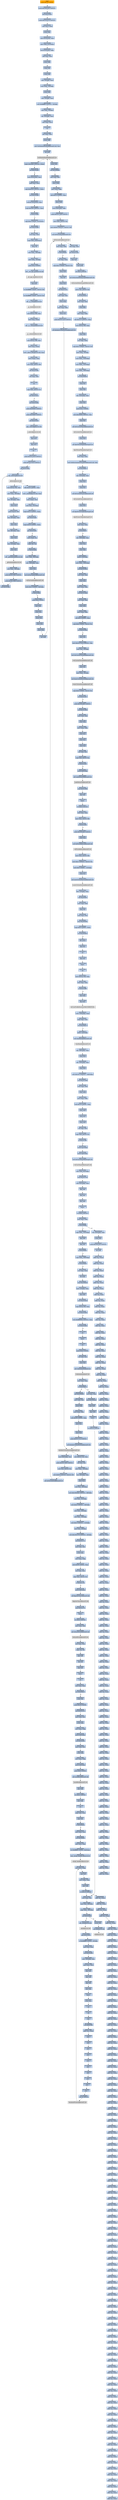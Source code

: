 digraph G {
node[shape=rectangle,style=filled,fillcolor=lightsteelblue,color=lightsteelblue]
bgcolor="transparent"
a0x01014d5apushl_0x70UINT8[label="start\npushl $0x70<UINT8>",color="lightgrey",fillcolor="orange"];
a0x01014d5cpushl_0x10022e0UINT32[label="0x01014d5c\npushl $0x10022e0<UINT32>"];
a0x01014d61call_0x01014f28[label="0x01014d61\ncall 0x01014f28"];
a0x01014f28pushl_0x1014f7aUINT32[label="0x01014f28\npushl $0x1014f7a<UINT32>"];
a0x01014f2dmovl_fs_0_eax[label="0x01014f2d\nmovl %fs:0, %eax"];
a0x01014f33pushl_eax[label="0x01014f33\npushl %eax"];
a0x01014f34movl_0x10esp__eax[label="0x01014f34\nmovl 0x10(%esp), %eax"];
a0x01014f38movl_ebp_0x10esp_[label="0x01014f38\nmovl %ebp, 0x10(%esp)"];
a0x01014f3cleal_0x10esp__ebp[label="0x01014f3c\nleal 0x10(%esp), %ebp"];
a0x01014f40subl_eax_esp[label="0x01014f40\nsubl %eax, %esp"];
a0x01014f42pushl_ebx[label="0x01014f42\npushl %ebx"];
a0x01014f43pushl_esi[label="0x01014f43\npushl %esi"];
a0x01014f44pushl_edi[label="0x01014f44\npushl %edi"];
a0x01014f45movl__8ebp__eax[label="0x01014f45\nmovl -8(%ebp), %eax"];
a0x01014f48movl_esp__24ebp_[label="0x01014f48\nmovl %esp, -24(%ebp)"];
a0x01014f4bpushl_eax[label="0x01014f4b\npushl %eax"];
a0x01014f4cmovl__4ebp__eax[label="0x01014f4c\nmovl -4(%ebp), %eax"];
a0x01014f4fmovl_0xffffffffUINT32__4ebp_[label="0x01014f4f\nmovl $0xffffffff<UINT32>, -4(%ebp)"];
a0x01014f56movl_eax__8ebp_[label="0x01014f56\nmovl %eax, -8(%ebp)"];
a0x01014f59leal__16ebp__eax[label="0x01014f59\nleal -16(%ebp), %eax"];
a0x01014f5cmovl_eax_fs_0[label="0x01014f5c\nmovl %eax, %fs:0"];
a0x01014f62ret[label="0x01014f62\nret"];
a0x01014d66xorl_ebx_ebx[label="0x01014d66\nxorl %ebx, %ebx"];
a0x01014d68pushl_ebx[label="0x01014d68\npushl %ebx"];
a0x01014d69movl_GetModuleHandleA_kernel32_dll_edi[label="0x01014d69\nmovl GetModuleHandleA@kernel32.dll, %edi"];
a0x01014d6fcall_edi[label="0x01014d6f\ncall %edi"];
GetModuleHandleA_kernel32_dll[label="GetModuleHandleA@kernel32.dll",color="lightgrey",fillcolor="lightgrey"];
a0x01014d71cmpw_0x5a4dUINT16_eax_[label="0x01014d71\ncmpw $0x5a4d<UINT16>, (%eax)"];
a0x01014d76jne_0x01014d97[label="0x01014d76\njne 0x01014d97"];
a0x01014d78movl_0x3ceax__ecx[label="0x01014d78\nmovl 0x3c(%eax), %ecx"];
a0x01014d7baddl_eax_ecx[label="0x01014d7b\naddl %eax, %ecx"];
a0x01014d7dcmpl_0x4550UINT32_ecx_[label="0x01014d7d\ncmpl $0x4550<UINT32>, (%ecx)"];
a0x01014d83jne_0x01014d97[label="0x01014d83\njne 0x01014d97"];
a0x01014d85movzwl_0x18ecx__eax[label="0x01014d85\nmovzwl 0x18(%ecx), %eax"];
a0x01014d89cmpl_0x10bUINT32_eax[label="0x01014d89\ncmpl $0x10b<UINT32>, %eax"];
a0x01014d8eje_0x01014daf[label="0x01014d8e\nje 0x01014daf"];
a0x01014dafcmpl_0xeUINT8_0x74ecx_[label="0x01014daf\ncmpl $0xe<UINT8>, 0x74(%ecx)"];
a0x01014db3jbe_0x01014d97[label="0x01014db3\njbe 0x01014d97"];
a0x01014db5xorl_eax_eax[label="0x01014db5\nxorl %eax, %eax"];
a0x01014db7cmpl_ebx_0xe8ecx_[label="0x01014db7\ncmpl %ebx, 0xe8(%ecx)"];
a0x01014dbdsetne_al[label="0x01014dbd\nsetne %al"];
a0x01014dc0movl_eax__28ebp_[label="0x01014dc0\nmovl %eax, -28(%ebp)"];
a0x01014dc3movl_ebx__4ebp_[label="0x01014dc3\nmovl %ebx, -4(%ebp)"];
a0x01014dc6pushl_0x2UINT8[label="0x01014dc6\npushl $0x2<UINT8>"];
a0x01014dc8call___set_app_type_msvcrt_dll[label="0x01014dc8\ncall __set_app_type@msvcrt.dll"];
a__set_app_type_msvcrt_dll[label="__set_app_type@msvcrt.dll",color="lightgrey",fillcolor="lightgrey"];
a0x01014dcepopl_ecx[label="0x01014dce\npopl %ecx"];
a0x01014dcforl_0xffffffffUINT8_0x0101739c[label="0x01014dcf\norl $0xffffffff<UINT8>, 0x0101739c"];
a0x01014dd6orl_0xffffffffUINT8_0x010173a0[label="0x01014dd6\norl $0xffffffff<UINT8>, 0x010173a0"];
a0x01014dddcall___p__fmode_msvcrt_dll[label="0x01014ddd\ncall __p__fmode@msvcrt.dll"];
a__p__fmode_msvcrt_dll[label="__p__fmode@msvcrt.dll",color="lightgrey",fillcolor="lightgrey"];
a0x01014de3movl_0x01017394_ecx[label="0x01014de3\nmovl 0x01017394, %ecx"];
a0x01014de9movl_ecx_eax_[label="0x01014de9\nmovl %ecx, (%eax)"];
a0x01014debcall___p__commode_msvcrt_dll[label="0x01014deb\ncall __p__commode@msvcrt.dll"];
a__p__commode_msvcrt_dll[label="__p__commode@msvcrt.dll",color="lightgrey",fillcolor="lightgrey"];
a0x01014df1movl_0x01017390_ecx[label="0x01014df1\nmovl 0x01017390, %ecx"];
a0x01014df7movl_ecx_eax_[label="0x01014df7\nmovl %ecx, (%eax)"];
a0x01014df9movl__adjust_fdiv_msvcrt_dll_eax[label="0x01014df9\nmovl _adjust_fdiv@msvcrt.dll, %eax"];
a0x01014dfemovl_eax__eax[label="0x01014dfe\nmovl (%eax), %eax"];
a0x01014e00movl_eax_0x01017398[label="0x01014e00\nmovl %eax, 0x01017398"];
a0x01014e05call_0x0101500c[label="0x01014e05\ncall 0x0101500c"];
a0x0101500cxorl_eax_eax[label="0x0101500c\nxorl %eax, %eax"];
a0x0101500eret[label="0x0101500e\nret"];
a0x01014e0acmpl_ebx_0x01017110[label="0x01014e0a\ncmpl %ebx, 0x01017110"];
a0x01014e10jne_0x01014e1e[label="0x01014e10\njne 0x01014e1e"];
a0x01014e1ecall_0x01014ff5[label="0x01014e1e\ncall 0x01014ff5"];
a0x01014ff5pushl_0x30000UINT32[label="0x01014ff5\npushl $0x30000<UINT32>"];
a0x01014ffapushl_0x10000UINT32[label="0x01014ffa\npushl $0x10000<UINT32>"];
a0x01014fffcall_0x01015020[label="0x01014fff\ncall 0x01015020"];
a0x01015020jmp__controlfp_msvcrt_dll[label="0x01015020\njmp _controlfp@msvcrt.dll"];
a_controlfp_msvcrt_dll[label="_controlfp@msvcrt.dll",color="lightgrey",fillcolor="lightgrey"];
a0x01015004popl_ecx[label="0x01015004\npopl %ecx"];
a0x01015005popl_ecx[label="0x01015005\npopl %ecx"];
a0x01015006ret[label="0x01015006\nret"];
a0x01014e23pushl_0x1017014UINT32[label="0x01014e23\npushl $0x1017014<UINT32>"];
a0x01014e28pushl_0x1017010UINT32[label="0x01014e28\npushl $0x1017010<UINT32>"];
a0x01014e2dcall_0x01014fea[label="0x01014e2d\ncall 0x01014fea"];
a0x01014feajmp__initterm_msvcrt_dll[label="0x01014fea\njmp _initterm@msvcrt.dll"];
a_initterm_msvcrt_dll[label="_initterm@msvcrt.dll",color="lightgrey",fillcolor="lightgrey"];
a0x01014e32movl_0x0101738c_eax[label="0x01014e32\nmovl 0x0101738c, %eax"];
a0x01014e37movl_eax__36ebp_[label="0x01014e37\nmovl %eax, -36(%ebp)"];
a0x01014e3aleal__36ebp__eax[label="0x01014e3a\nleal -36(%ebp), %eax"];
a0x01014e3dpushl_eax[label="0x01014e3d\npushl %eax"];
a0x01014e3epushl_0x01017388[label="0x01014e3e\npushl 0x01017388"];
a0x01014e44leal__44ebp__eax[label="0x01014e44\nleal -44(%ebp), %eax"];
a0x01014e47pushl_eax[label="0x01014e47\npushl %eax"];
a0x01014e48leal__48ebp__eax[label="0x01014e48\nleal -48(%ebp), %eax"];
a0x01014e4bpushl_eax[label="0x01014e4b\npushl %eax"];
a0x01014e4cleal__52ebp__eax[label="0x01014e4c\nleal -52(%ebp), %eax"];
a0x01014e4fpushl_eax[label="0x01014e4f\npushl %eax"];
a0x01014e50call___getmainargs_msvcrt_dll[label="0x01014e50\ncall __getmainargs@msvcrt.dll"];
a__getmainargs_msvcrt_dll[label="__getmainargs@msvcrt.dll",color="lightgrey",fillcolor="lightgrey"];
a0x01014e56movl_eax__56ebp_[label="0x01014e56\nmovl %eax, -56(%ebp)"];
a0x01014e59pushl_0x101700cUINT32[label="0x01014e59\npushl $0x101700c<UINT32>"];
a0x01014e5epushl_0x1017000UINT32[label="0x01014e5e\npushl $0x1017000<UINT32>"];
a0x01014e63call_0x01014fea[label="0x01014e63\ncall 0x01014fea"];
a0x01014e68addl_0x24UINT8_esp[label="0x01014e68\naddl $0x24<UINT8>, %esp"];
a0x01014e6bmovl__acmdln_msvcrt_dll_eax[label="0x01014e6b\nmovl _acmdln@msvcrt.dll, %eax"];
a0x01014e70movl_eax__esi[label="0x01014e70\nmovl (%eax), %esi"];
a0x01014e72movl_esi__32ebp_[label="0x01014e72\nmovl %esi, -32(%ebp)"];
a0x01014e75cmpb_0x22UINT8_esi_[label="0x01014e75\ncmpb $0x22<UINT8>, (%esi)"];
a0x01014e78jne_0x01014eb4[label="0x01014e78\njne 0x01014eb4"];
a0x01014eb4cmpb_0x20UINT8_esi_[label="0x01014eb4\ncmpb $0x20<UINT8>, (%esi)"];
a0x01014eb7jbe_0x01014e91[label="0x01014eb7\njbe 0x01014e91"];
a0x01014e91movb_esi__al[label="0x01014e91\nmovb (%esi), %al"];
a0x01014e93cmpb_bl_al[label="0x01014e93\ncmpb %bl, %al"];
a0x01014e95je_0x01014e9b[label="0x01014e95\nje 0x01014e9b"];
a0x01014e9bmovl_ebx__84ebp_[label="0x01014e9b\nmovl %ebx, -84(%ebp)"];
a0x01014e9eleal__128ebp__eax[label="0x01014e9e\nleal -128(%ebp), %eax"];
a0x01014ea1pushl_eax[label="0x01014ea1\npushl %eax"];
a0x01014ea2call_GetStartupInfoA_kernel32_dll[label="0x01014ea2\ncall GetStartupInfoA@kernel32.dll"];
GetStartupInfoA_kernel32_dll[label="GetStartupInfoA@kernel32.dll",color="lightgrey",fillcolor="lightgrey"];
a0x01014ea8testb_0x1UINT8__84ebp_[label="0x01014ea8\ntestb $0x1<UINT8>, -84(%ebp)"];
a0x01014eacje_0x01014ebf[label="0x01014eac\nje 0x01014ebf"];
a0x01014ebfpushl_0xaUINT8[label="0x01014ebf\npushl $0xa<UINT8>"];
a0x01014ec1popl_eax[label="0x01014ec1\npopl %eax"];
a0x01014ec2pushl_eax[label="0x01014ec2\npushl %eax"];
a0x01014ec3pushl_esi[label="0x01014ec3\npushl %esi"];
a0x01014ec4pushl_ebx[label="0x01014ec4\npushl %ebx"];
a0x01014ec5pushl_ebx[label="0x01014ec5\npushl %ebx"];
a0x01014ec6call_edi[label="0x01014ec6\ncall %edi"];
a0x01014ec8pushl_eax[label="0x01014ec8\npushl %eax"];
a0x01014ec9call_0x01004db4[label="0x01014ec9\ncall 0x01004db4"];
a0x01004db4movl_edi_edi[label="0x01004db4\nmovl %edi, %edi"];
a0x01004db6pushl_ebp[label="0x01004db6\npushl %ebp"];
a0x01004db7movl_esp_ebp[label="0x01004db7\nmovl %esp, %ebp"];
a0x01004db9subl_0x1cUINT8_esp[label="0x01004db9\nsubl $0x1c<UINT8>, %esp"];
a0x01004dbcpushl_ebx[label="0x01004dbc\npushl %ebx"];
a0x01004dbdmovl_0x8ebp__ebx[label="0x01004dbd\nmovl 0x8(%ebp), %ebx"];
a0x01004dc0pushl_0x1017148UINT32[label="0x01004dc0\npushl $0x1017148<UINT32>"];
a0x01004dc5movl_ebx_0x010171dc[label="0x01004dc5\nmovl %ebx, 0x010171dc"];
a0x01004dcbmovl_0x94UINT32_0x01017148[label="0x01004dcb\nmovl $0x94<UINT32>, 0x01017148"];
a0x01004dd5call_GetVersionExA_kernel32_dll[label="0x01004dd5\ncall GetVersionExA@kernel32.dll"];
GetVersionExA_kernel32_dll[label="GetVersionExA@kernel32.dll",color="lightgrey",fillcolor="lightgrey"];
a0x01004ddbtestl_eax_eax[label="0x01004ddb\ntestl %eax, %eax"];
a0x01004dddje_0x01004ea9[label="0x01004ddd\nje 0x01004ea9"];
a0x01004de3xorl_eax_eax[label="0x01004de3\nxorl %eax, %eax"];
a0x01004de5cmpl_0x2UINT8_0x01017158[label="0x01004de5\ncmpl $0x2<UINT8>, 0x01017158"];
a0x01004decpushl_edi[label="0x01004dec\npushl %edi"];
a0x01004dedsete_al[label="0x01004ded\nsete %al"];
a0x01004df0pushl_eax[label="0x01004df0\npushl %eax"];
a0x01004df1call_0x01011b1c[label="0x01004df1\ncall 0x01011b1c"];
a0x01011b1cmovl_edi_edi[label="0x01011b1c\nmovl %edi, %edi"];
a0x01011b1epushl_ebp[label="0x01011b1e\npushl %ebp"];
a0x01011b1fmovl_esp_ebp[label="0x01011b1f\nmovl %esp, %ebp"];
a0x01011b21pushl_esi[label="0x01011b21\npushl %esi"];
a0x01011b22pushl_0x1017314UINT32[label="0x01011b22\npushl $0x1017314<UINT32>"];
a0x01011b27call_InitializeCriticalSection_kernel32_dll[label="0x01011b27\ncall InitializeCriticalSection@kernel32.dll"];
InitializeCriticalSection_kernel32_dll[label="InitializeCriticalSection@kernel32.dll",color="lightgrey",fillcolor="lightgrey"];
a0x01011b2dmovl_0x8ebp__esi[label="0x01011b2d\nmovl 0x8(%ebp), %esi"];
a0x01011b30pushl_0x1017280UINT32[label="0x01011b30\npushl $0x1017280<UINT32>"];
a0x01011b35movl_esi_0x0101732c[label="0x01011b35\nmovl %esi, 0x0101732c"];
a0x01011b3bmovl_0x94UINT32_0x01017280[label="0x01011b3b\nmovl $0x94<UINT32>, 0x01017280"];
a0x01011b45call_GetVersionExA_kernel32_dll[label="0x01011b45\ncall GetVersionExA@kernel32.dll"];
a0x01011b4btestl_eax_eax[label="0x01011b4b\ntestl %eax, %eax"];
a0x01011b4djne_0x01011b5a[label="0x01011b4d\njne 0x01011b5a"];
a0x01011b5apopl_esi[label="0x01011b5a\npopl %esi"];
a0x01011b5bpopl_ebp[label="0x01011b5b\npopl %ebp"];
a0x01011b5cret_0x4UINT16[label="0x01011b5c\nret $0x4<UINT16>"];
a0x01004df6call_GetSystemDefaultLangID_kernel32_dll[label="0x01004df6\ncall GetSystemDefaultLangID@kernel32.dll"];
GetSystemDefaultLangID_kernel32_dll[label="GetSystemDefaultLangID@kernel32.dll",color="lightgrey",fillcolor="lightgrey"];
a0x01004dfcmovw_ax_0x01017144[label="0x01004dfc\nmovw %ax, 0x01017144"];
a0x01004e02call_0x01004aa1[label="0x01004e02\ncall 0x01004aa1"];
a0x01004aa1movl_edi_edi[label="0x01004aa1\nmovl %edi, %edi"];
a0x01004aa3pushl_ebp[label="0x01004aa3\npushl %ebp"];
a0x01004aa4movl_esp_ebp[label="0x01004aa4\nmovl %esp, %ebp"];
a0x01004aa6subl_0x21cUINT32_esp[label="0x01004aa6\nsubl $0x21c<UINT32>, %esp"];
a0x01004aacmovl_0x010170f4_eax[label="0x01004aac\nmovl 0x010170f4, %eax"];
a0x01004ab1pushl_ebx[label="0x01004ab1\npushl %ebx"];
a0x01004ab2xorl_ebx_ebx[label="0x01004ab2\nxorl %ebx, %ebx"];
a0x01004ab4cmpl_0x2UINT8_0x01017158[label="0x01004ab4\ncmpl $0x2<UINT8>, 0x01017158"];
a0x01004abbmovl_eax__4ebp_[label="0x01004abb\nmovl %eax, -4(%ebp)"];
a0x01004abemovl_ebx__524ebp_[label="0x01004abe\nmovl %ebx, -524(%ebp)"];
a0x01004ac4movl_ebx__532ebp_[label="0x01004ac4\nmovl %ebx, -532(%ebp)"];
a0x01004acamovl_ebx__536ebp_[label="0x01004aca\nmovl %ebx, -536(%ebp)"];
a0x01004ad0jne_0x01004bc6[label="0x01004ad0\njne 0x01004bc6"];
a0x01004ad6pushl_esi[label="0x01004ad6\npushl %esi"];
a0x01004ad7pushl_edi[label="0x01004ad7\npushl %edi"];
a0x01004ad8leal__524ebp__eax[label="0x01004ad8\nleal -524(%ebp), %eax"];
a0x01004adepushl_eax[label="0x01004ade\npushl %eax"];
a0x01004adfpushl_0x1UINT8[label="0x01004adf\npushl $0x1<UINT8>"];
a0x01004ae1movl_0x20008UINT32_esi[label="0x01004ae1\nmovl $0x20008<UINT32>, %esi"];
a0x01004ae6pushl_esi[label="0x01004ae6\npushl %esi"];
a0x01004ae7call_GetCurrentThread_kernel32_dll[label="0x01004ae7\ncall GetCurrentThread@kernel32.dll"];
GetCurrentThread_kernel32_dll[label="GetCurrentThread@kernel32.dll",color="lightgrey",fillcolor="lightgrey"];
a0x01004aedpushl_eax[label="0x01004aed\npushl %eax"];
a0x01004aeecall_OpenThreadToken_advapi32_dll[label="0x01004aee\ncall OpenThreadToken@advapi32.dll"];
OpenThreadToken_advapi32_dll[label="OpenThreadToken@advapi32.dll",color="lightgrey",fillcolor="lightgrey"];
a0x01004af4testl_eax_eax[label="0x01004af4\ntestl %eax, %eax"];
a0x01004af6movl_SetEnvironmentVariableW_kernel32_dll_edi[label="0x01004af6\nmovl SetEnvironmentVariableW@kernel32.dll, %edi"];
a0x01004afcjne_0x01004b17[label="0x01004afc\njne 0x01004b17"];
a0x01004afeleal__524ebp__eax[label="0x01004afe\nleal -524(%ebp), %eax"];
a0x01004b04pushl_eax[label="0x01004b04\npushl %eax"];
a0x01004b05pushl_esi[label="0x01004b05\npushl %esi"];
a0x01004b06call_GetCurrentProcess_kernel32_dll[label="0x01004b06\ncall GetCurrentProcess@kernel32.dll"];
GetCurrentProcess_kernel32_dll[label="GetCurrentProcess@kernel32.dll",color="lightgrey",fillcolor="lightgrey"];
a0x01004b0cpushl_eax[label="0x01004b0c\npushl %eax"];
a0x01004b0dcall_OpenProcessToken_advapi32_dll[label="0x01004b0d\ncall OpenProcessToken@advapi32.dll"];
OpenProcessToken_advapi32_dll[label="OpenProcessToken@advapi32.dll",color="lightgrey",fillcolor="lightgrey"];
a0x01004b13testl_eax_eax[label="0x01004b13\ntestl %eax, %eax"];
a0x01004b15je_0x01004b7f[label="0x01004b15\nje 0x01004b7f"];
a0x01004b17leal__528ebp__eax[label="0x01004b17\nleal -528(%ebp), %eax"];
a0x01004b1dpushl_eax[label="0x01004b1d\npushl %eax"];
a0x01004b1epushl_ebx[label="0x01004b1e\npushl %ebx"];
a0x01004b1fpushl__524ebp_[label="0x01004b1f\npushl -524(%ebp)"];
a0x01004b25movl_ebx__528ebp_[label="0x01004b25\nmovl %ebx, -528(%ebp)"];
a0x01004b2bcall_0x01013952[label="0x01004b2b\ncall 0x01013952"];
a0x01013952movl_edi_edi[label="0x01013952\nmovl %edi, %edi"];
a0x01013954pushl_ebp[label="0x01013954\npushl %ebp"];
a0x01013955movl_esp_ebp[label="0x01013955\nmovl %esp, %ebp"];
a0x01013957call_0x010138d6[label="0x01013957\ncall 0x010138d6"];
a0x010138d6movl_edi_edi[label="0x010138d6\nmovl %edi, %edi"];
a0x010138d8pushl_ebp[label="0x010138d8\npushl %ebp"];
a0x010138d9movl_esp_ebp[label="0x010138d9\nmovl %esp, %ebp"];
a0x010138dbsubl_0xcUINT8_esp[label="0x010138db\nsubl $0xc<UINT8>, %esp"];
a0x010138decmpl_0x0UINT8_0x0101735c[label="0x010138de\ncmpl $0x0<UINT8>, 0x0101735c"];
a0x010138e5jne_0x0101394b[label="0x010138e5\njne 0x0101394b"];
a0x010138e7pushl_esi[label="0x010138e7\npushl %esi"];
a0x010138e8movl_0x1017314UINT32_esi[label="0x010138e8\nmovl $0x1017314<UINT32>, %esi"];
a0x010138edmovl_esi__8ebp_[label="0x010138ed\nmovl %esi, -8(%ebp)"];
a0x010138f0call_GetCurrentThreadId_kernel32_dll[label="0x010138f0\ncall GetCurrentThreadId@kernel32.dll"];
GetCurrentThreadId_kernel32_dll[label="GetCurrentThreadId@kernel32.dll",color="lightgrey",fillcolor="lightgrey"];
a0x010138f6pushl_esi[label="0x010138f6\npushl %esi"];
a0x010138f7movl_eax__4ebp_[label="0x010138f7\nmovl %eax, -4(%ebp)"];
a0x010138facall_EnterCriticalSection_kernel32_dll[label="0x010138fa\ncall EnterCriticalSection@kernel32.dll"];
EnterCriticalSection_kernel32_dll[label="EnterCriticalSection@kernel32.dll",color="lightgrey",fillcolor="lightgrey"];
a0x01013900cmpl_0x0UINT8_0x0101735c[label="0x01013900\ncmpl $0x0<UINT8>, 0x0101735c"];
a0x01013907jne_0x01013937[label="0x01013907\njne 0x01013937"];
a0x01013909pushl_0x1001a98UINT32[label="0x01013909\npushl $0x1001a98<UINT32>"];
a0x0101390ecall_0x01012803[label="0x0101390e\ncall 0x01012803"];
a0x01012803movl_edi_edi[label="0x01012803\nmovl %edi, %edi"];
a0x01012805pushl_ebp[label="0x01012805\npushl %ebp"];
a0x01012806movl_esp_ebp[label="0x01012806\nmovl %esp, %ebp"];
a0x01012808pushl_ecx[label="0x01012808\npushl %ecx"];
a0x01012809pushl_ecx[label="0x01012809\npushl %ecx"];
a0x0101280apushl_edi[label="0x0101280a\npushl %edi"];
a0x0101280bxorl_edi_edi[label="0x0101280b\nxorl %edi, %edi"];
a0x0101280dcmpl_edi_0x0101732c[label="0x0101280d\ncmpl %edi, 0x0101732c"];
a0x01012813je_0x01012820[label="0x01012813\nje 0x01012820"];
a0x01012815pushl_0x8ebp_[label="0x01012815\npushl 0x8(%ebp)"];
a0x01012818call_LoadLibraryW_kernel32_dll[label="0x01012818\ncall LoadLibraryW@kernel32.dll"];
LoadLibraryW_kernel32_dll[label="LoadLibraryW@kernel32.dll",color="lightgrey",fillcolor="lightgrey"];
a0x0101281ejmp_0x0101286f[label="0x0101281e\njmp 0x0101286f"];
a0x0101286fpopl_edi[label="0x0101286f\npopl %edi"];
a0x01012870leave_[label="0x01012870\nleave "];
a0x01012871ret_0x4UINT16[label="0x01012871\nret $0x4<UINT16>"];
a0x01013913testl_eax_eax[label="0x01013913\ntestl %eax, %eax"];
a0x01013915movl_eax_0x01017360[label="0x01013915\nmovl %eax, 0x01017360"];
a0x0101391aje_0x0101392d[label="0x0101391a\nje 0x0101392d"];
a0x0101391cpushl_0x1001ab0UINT32[label="0x0101391c\npushl $0x1001ab0<UINT32>"];
a0x01013921pushl_eax[label="0x01013921\npushl %eax"];
a0x01013922call_GetProcAddress_kernel32_dll[label="0x01013922\ncall GetProcAddress@kernel32.dll"];
GetProcAddress_kernel32_dll[label="GetProcAddress@kernel32.dll",color="lightgrey",fillcolor="lightgrey"];
a0x01013928movl_eax_0x01017364[label="0x01013928\nmovl %eax, 0x01017364"];
a0x0101392dmovl_0x1UINT32_0x0101735c[label="0x0101392d\nmovl $0x1<UINT32>, 0x0101735c"];
a0x01013937andl_0x0UINT8__12ebp_[label="0x01013937\nandl $0x0<UINT8>, -12(%ebp)"];
a0x0101393bpushl_esi[label="0x0101393b\npushl %esi"];
a0x0101393ccall_LeaveCriticalSection_kernel32_dll[label="0x0101393c\ncall LeaveCriticalSection@kernel32.dll"];
LeaveCriticalSection_kernel32_dll[label="LeaveCriticalSection@kernel32.dll",color="lightgrey",fillcolor="lightgrey"];
a0x01013942leal__12ebp__ecx[label="0x01013942\nleal -12(%ebp), %ecx"];
a0x01013945call_0x01003afc[label="0x01013945\ncall 0x01003afc"];
a0x01003afcmovl_edi_edi[label="0x01003afc\nmovl %edi, %edi"];
a0x01003afepushl_esi[label="0x01003afe\npushl %esi"];
a0x01003affmovl_ecx_esi[label="0x01003aff\nmovl %ecx, %esi"];
a0x01003b01jmp_0x01003b0e[label="0x01003b01\njmp 0x01003b0e"];
a0x01003b0ecmpl_0x0UINT8_esi_[label="0x01003b0e\ncmpl $0x0<UINT8>, (%esi)"];
a0x01003b11jne_0x01003b03[label="0x01003b11\njne 0x01003b03"];
a0x01003b13decl_esi_[label="0x01003b13\ndecl (%esi)"];
a0x01003b15popl_esi[label="0x01003b15\npopl %esi"];
a0x01003b16ret[label="0x01003b16\nret"];
a0x0101394apopl_esi[label="0x0101394a\npopl %esi"];
a0x0101394bleave_[label="0x0101394b\nleave "];
a0x0101394cret[label="0x0101394c\nret"];
a0x0101395cmovl_0x01017364_eax[label="0x0101395c\nmovl 0x01017364, %eax"];
a0x01013961testl_eax_eax[label="0x01013961\ntestl %eax, %eax"];
a0x01013963je_0x01013968[label="0x01013963\nje 0x01013968"];
a0x01013965popl_ebp[label="0x01013965\npopl %ebp"];
a0x01013966jmp_eax[label="0x01013966\njmp %eax"];
GetUserProfileDirectoryW_USERENV_DLL[label="GetUserProfileDirectoryW@USERENV.DLL",color="lightgrey",fillcolor="lightgrey"];
a0x01004b30movl__528ebp__eax[label="0x01004b30\nmovl -528(%ebp), %eax"];
a0x01004b36cmpl_ebx_eax[label="0x01004b36\ncmpl %ebx, %eax"];
a0x01004b38jbe_0x01004b73[label="0x01004b38\njbe 0x01004b73"];
a0x01004b73pushl__524ebp_[label="0x01004b73\npushl -524(%ebp)"];
a0x01004b79call_CloseHandle_kernel32_dll[label="0x01004b79\ncall CloseHandle@kernel32.dll"];
CloseHandle_kernel32_dll[label="CloseHandle@kernel32.dll",color="lightgrey",fillcolor="lightgrey"];
a0x01004b7fleal__540ebp__eax[label="0x01004b7f\nleal -540(%ebp), %eax"];
a0x01004b85pushl_eax[label="0x01004b85\npushl %eax"];
a0x01004b86leal__520ebp__eax[label="0x01004b86\nleal -520(%ebp), %eax"];
a0x01004b8cpushl_eax[label="0x01004b8c\npushl %eax"];
a0x01004b8dmovl_0x101UINT32__540ebp_[label="0x01004b8d\nmovl $0x101<UINT32>, -540(%ebp)"];
a0x01004b97call_0x010120d0[label="0x01004b97\ncall 0x010120d0"];
a0x010120d0movl_edi_edi[label="0x010120d0\nmovl %edi, %edi"];
a0x010120d2pushl_ebp[label="0x010120d2\npushl %ebp"];
a0x010120d3movl_esp_ebp[label="0x010120d3\nmovl %esp, %ebp"];
a0x010120d5subl_0x10UINT8_esp[label="0x010120d5\nsubl $0x10<UINT8>, %esp"];
a0x010120d8pushl_ebx[label="0x010120d8\npushl %ebx"];
a0x010120d9pushl_esi[label="0x010120d9\npushl %esi"];
a0x010120dapushl_edi[label="0x010120da\npushl %edi"];
a0x010120dbxorl_edi_edi[label="0x010120db\nxorl %edi, %edi"];
a0x010120ddcmpl_edi_0x0101732c[label="0x010120dd\ncmpl %edi, 0x0101732c"];
a0x010120e3je_0x010120f9[label="0x010120e3\nje 0x010120f9"];
a0x010120e5pushl_0xcebp_[label="0x010120e5\npushl 0xc(%ebp)"];
a0x010120e8pushl_0x8ebp_[label="0x010120e8\npushl 0x8(%ebp)"];
a0x010120ebcall_GetUserNameW_advapi32_dll[label="0x010120eb\ncall GetUserNameW@advapi32.dll"];
GetUserNameW_advapi32_dll[label="GetUserNameW@advapi32.dll",color="lightgrey",fillcolor="lightgrey"];
a0x010120f1movl_eax_0xcebp_[label="0x010120f1\nmovl %eax, 0xc(%ebp)"];
a0x010120f4jmp_0x010121ca[label="0x010120f4\njmp 0x010121ca"];
a0x010121camovl_0xcebp__eax[label="0x010121ca\nmovl 0xc(%ebp), %eax"];
a0x010121cdpopl_edi[label="0x010121cd\npopl %edi"];
a0x010121cepopl_esi[label="0x010121ce\npopl %esi"];
a0x010121cfpopl_ebx[label="0x010121cf\npopl %ebx"];
a0x010121d0leave_[label="0x010121d0\nleave "];
a0x010121d1ret_0x8UINT16[label="0x010121d1\nret $0x8<UINT16>"];
a0x01004b9ctestl_eax_eax[label="0x01004b9c\ntestl %eax, %eax"];
a0x01004b9eje_0x01004bb4[label="0x01004b9e\nje 0x01004bb4"];
a0x01004ba0leal__520ebp__eax[label="0x01004ba0\nleal -520(%ebp), %eax"];
a0x01004bb4cmpl_ebx__532ebp_[label="0x01004bb4\ncmpl %ebx, -532(%ebp)"];
a0x01004bbapopl_edi[label="0x01004bba\npopl %edi"];
a0x01004bbbpopl_esi[label="0x01004bbb\npopl %esi"];
a0x01004bbcje_0x01004bcb[label="0x01004bbc\nje 0x01004bcb"];
a0x01004bbecmpl_ebx__536ebp_[label="0x01004bbe\ncmpl %ebx, -536(%ebp)"];
a0x01004bc4je_0x01004bcb[label="0x01004bc4\nje 0x01004bcb"];
a0x01004bc6xorl_eax_eax[label="0x01004bc6\nxorl %eax, %eax"];
a0x01004bc8incl_eax[label="0x01004bc8\nincl %eax"];
a0x01004bc9jmp_0x01004bcd[label="0x01004bc9\njmp 0x01004bcd"];
a0x01004bcdmovl__4ebp__ecx[label="0x01004bcd\nmovl -4(%ebp), %ecx"];
a0x01004bd0popl_ebx[label="0x01004bd0\npopl %ebx"];
a0x01004bd1call_0x01010e5d[label="0x01004bd1\ncall 0x01010e5d"];
a0x01010e5dcmpl_0x010170f4_ecx[label="0x01010e5d\ncmpl 0x010170f4, %ecx"];
a0x01010e63jne_0x01010e6e[label="0x01010e63\njne 0x01010e6e"];
a0x01010e65testl_0xffff0000UINT32_ecx[label="0x01010e65\ntestl $0xffff0000<UINT32>, %ecx"];
a0x01010e6bjne_0x01010e6e[label="0x01010e6b\njne 0x01010e6e"];
a0x01010e6dret[label="0x01010e6d\nret"];
a0x01004bd6leave_[label="0x01004bd6\nleave "];
a0x01004bd7ret[label="0x01004bd7\nret"];
a0x01004e07pushl_0x4UINT8[label="0x01004e07\npushl $0x4<UINT8>"];
a0x01004e09xorl_edi_edi[label="0x01004e09\nxorl %edi, %edi"];
a0x01004e0bpushl_edi[label="0x01004e0b\npushl %edi"];
a0x01004e0ccall_CoInitializeEx_ole32_dll[label="0x01004e0c\ncall CoInitializeEx@ole32.dll"];
CoInitializeEx_ole32_dll[label="CoInitializeEx@ole32.dll",color="lightgrey",fillcolor="lightgrey"];
a0x01004e12testl_eax_eax[label="0x01004e12\ntestl %eax, %eax"];
a0x01004e14jnl_0x01004e1d[label="0x01004e14\njnl 0x01004e1d"];
a0x01004e16xorl_eax_eax[label="0x01004e16\nxorl %eax, %eax"];
a0x01004e1dcall_0x01004849[label="0x01004e1d\ncall 0x01004849"];
a0x01004849movl_edi_edi[label="0x01004849\nmovl %edi, %edi"];
a0x0100484bpushl_ebp[label="0x0100484b\npushl %ebp"];
a0x0100484cmovl_esp_ebp[label="0x0100484c\nmovl %esp, %ebp"];
a0x0100484esubl_0x28UINT8_esp[label="0x0100484e\nsubl $0x28<UINT8>, %esp"];
a0x01004851pushl_esi[label="0x01004851\npushl %esi"];
a0x01004852pushl_edi[label="0x01004852\npushl %edi"];
a0x01004853pushl_0x101711cUINT32[label="0x01004853\npushl $0x101711c<UINT32>"];
a0x01004858call_InitializeCriticalSection_kernel32_dll[label="0x01004858\ncall InitializeCriticalSection@kernel32.dll"];
a0x0100485emovl_0x010171dc_eax[label="0x0100485e\nmovl 0x010171dc, %eax"];
a0x01004863xorl_esi_esi[label="0x01004863\nxorl %esi, %esi"];
a0x01004865movl_eax__24ebp_[label="0x01004865\nmovl %eax, -24(%ebp)"];
a0x01004868leal__40ebp__eax[label="0x01004868\nleal -40(%ebp), %eax"];
a0x0100486bpushl_eax[label="0x0100486b\npushl %eax"];
a0x0100486cmovl_esi__40ebp_[label="0x0100486c\nmovl %esi, -40(%ebp)"];
a0x0100486fmovl_0x10045deUINT32__36ebp_[label="0x0100486f\nmovl $0x10045de<UINT32>, -36(%ebp)"];
a0x01004876movl_esi__32ebp_[label="0x01004876\nmovl %esi, -32(%ebp)"];
a0x01004879movl_0x4UINT32__28ebp_[label="0x01004879\nmovl $0x4<UINT32>, -28(%ebp)"];
a0x01004880movl_esi__20ebp_[label="0x01004880\nmovl %esi, -20(%ebp)"];
a0x01004883movl_esi__16ebp_[label="0x01004883\nmovl %esi, -16(%ebp)"];
a0x01004886movl_0x2UINT32__12ebp_[label="0x01004886\nmovl $0x2<UINT32>, -12(%ebp)"];
a0x0100488dmovl_esi__8ebp_[label="0x0100488d\nmovl %esi, -8(%ebp)"];
a0x01004890movl_0x1001570UINT32__4ebp_[label="0x01004890\nmovl $0x1001570<UINT32>, -4(%ebp)"];
a0x01004897call_0x0101271e[label="0x01004897\ncall 0x0101271e"];
a0x0101271emovl_edi_edi[label="0x0101271e\nmovl %edi, %edi"];
a0x01012720pushl_ebp[label="0x01012720\npushl %ebp"];
a0x01012721movl_esp_ebp[label="0x01012721\nmovl %esp, %ebp"];
a0x01012723subl_0x38UINT8_esp[label="0x01012723\nsubl $0x38<UINT8>, %esp"];
a0x01012726xorl_eax_eax[label="0x01012726\nxorl %eax, %eax"];
a0x01012728cmpl_eax_0x0101732c[label="0x01012728\ncmpl %eax, 0x0101732c"];
a0x0101272eje_0x0101273e[label="0x0101272e\nje 0x0101273e"];
a0x01012730pushl_0x8ebp_[label="0x01012730\npushl 0x8(%ebp)"];
a0x01012733call_RegisterClassW_user32_dll[label="0x01012733\ncall RegisterClassW@user32.dll"];
RegisterClassW_user32_dll[label="RegisterClassW@user32.dll",color="lightgrey",fillcolor="lightgrey"];
a0x01012739jmp_0x010127fa[label="0x01012739\njmp 0x010127fa"];
a0x010127faleave_[label="0x010127fa\nleave "];
a0x010127fbret_0x4UINT16[label="0x010127fb\nret $0x4<UINT16>"];
a0x0100489cmovl_eax_edi[label="0x0100489c\nmovl %eax, %edi"];
a0x0100489ecall_GetLastError_kernel32_dll[label="0x0100489e\ncall GetLastError@kernel32.dll"];
GetLastError_kernel32_dll[label="GetLastError@kernel32.dll",color="lightgrey",fillcolor="lightgrey"];
a0x010048a4xorl_eax_eax[label="0x010048a4\nxorl %eax, %eax"];
a0x010048a6cmpw_si_di[label="0x010048a6\ncmpw %si, %di"];
a0x010048a9popl_edi[label="0x010048a9\npopl %edi"];
a0x010048aasete_al[label="0x010048aa\nsete %al"];
a0x010048adpopl_esi[label="0x010048ad\npopl %esi"];
a0x010048aeleave_[label="0x010048ae\nleave "];
a0x010048afret[label="0x010048af\nret"];
a0x01004e22testl_eax_eax[label="0x01004e22\ntestl %eax, %eax"];
a0x01004e24jne_0x01004e16[label="0x01004e24\njne 0x01004e16"];
a0x01004e26pushl_esi[label="0x01004e26\npushl %esi"];
a0x01004e27pushl_0x18UINT8[label="0x01004e27\npushl $0x18<UINT8>"];
a0x01004e29call_0x01011013[label="0x01004e29\ncall 0x01011013"];
a0x01011013movl_edi_edi[label="0x01011013\nmovl %edi, %edi"];
a0x01011015pushl_ebp[label="0x01011015\npushl %ebp"];
a0x01011016movl_esp_ebp[label="0x01011016\nmovl %esp, %ebp"];
a0x01011018pushl_0x8ebp_[label="0x01011018\npushl 0x8(%ebp)"];
a0x0101101bcall_0x01010fcd[label="0x0101101b\ncall 0x01010fcd"];
a0x01010fcdmovl_edi_edi[label="0x01010fcd\nmovl %edi, %edi"];
a0x01010fcfpushl_ebp[label="0x01010fcf\npushl %ebp"];
a0x01010fd0movl_esp_ebp[label="0x01010fd0\nmovl %esp, %ebp"];
a0x01010fd2pushl_0x8ebp_[label="0x01010fd2\npushl 0x8(%ebp)"];
a0x01010fd5pushl_0x0UINT8[label="0x01010fd5\npushl $0x0<UINT8>"];
a0x01010fd7call_LocalAlloc_kernel32_dll[label="0x01010fd7\ncall LocalAlloc@kernel32.dll"];
LocalAlloc_kernel32_dll[label="LocalAlloc@kernel32.dll",color="lightgrey",fillcolor="lightgrey"];
a0x01010fddpopl_ebp[label="0x01010fdd\npopl %ebp"];
a0x01010fderet_0x4UINT16[label="0x01010fde\nret $0x4<UINT16>"];
a0x01011020popl_ebp[label="0x01011020\npopl %ebp"];
a0x01011021ret[label="0x01011021\nret"];
a0x01004e2ecmpl_edi_eax[label="0x01004e2e\ncmpl %edi, %eax"];
a0x01004e30popl_ecx[label="0x01004e30\npopl %ecx"];
a0x01004e31je_0x01004e3e[label="0x01004e31\nje 0x01004e3e"];
a0x01004e33movl_eax_ecx[label="0x01004e33\nmovl %eax, %ecx"];
a0x01004e35call_0x010040fc[label="0x01004e35\ncall 0x010040fc"];
a0x010040fcmovl_ecx_eax[label="0x010040fc\nmovl %ecx, %eax"];
a0x010040feorl_0xffffffffUINT8_0x4eax_[label="0x010040fe\norl $0xffffffff<UINT8>, 0x4(%eax)"];
a0x01014f7ajmp__except_handler3_msvcrt_dll[label="0x01014f7a\njmp _except_handler3@msvcrt.dll"];
a_except_handler3_msvcrt_dll[label="_except_handler3@msvcrt.dll",color="lightgrey",fillcolor="lightgrey"];
a0x7c9032a8movl_fs_0_esp[label="0x7c9032a8\nmovl %fs:0, %esp"];
a0x7c9032afpopl_fs_0[label="0x7c9032af\npopl %fs:0"];
a0x7c9032b6movl_ebp_esp[label="0x7c9032b6\nmovl %ebp, %esp"];
a0x7c9032b8popl_ebp[label="0x7c9032b8\npopl %ebp"];
a0x7c9032b9ret_0x14UINT16[label="0x7c9032b9\nret $0x14<UINT16>"];
a0x01014ecemovl_eax_esi[label="0x01014ece\nmovl %eax, %esi"];
a0x01014ed0movl_esi__60ebp_[label="0x01014ed0\nmovl %esi, -60(%ebp)"];
a0x01014ed3cmpl_ebx__28ebp_[label="0x01014ed3\ncmpl %ebx, -28(%ebp)"];
a0x01014ed6jne_0x01014edf[label="0x01014ed6\njne 0x01014edf"];
a0x01014ed8pushl_esi[label="0x01014ed8\npushl %esi"];
a0x01014ed9call_exit_msvcrt_dll[label="0x01014ed9\ncall exit@msvcrt.dll"];
exit_msvcrt_dll[label="exit@msvcrt.dll",color="lightgrey",fillcolor="lightgrey"];
a0x01004e18jmp_0x01004ea8[label="0x01004e18\njmp 0x01004ea8"];
a0x01004ea8popl_edi[label="0x01004ea8\npopl %edi"];
a0x01004ea9popl_ebx[label="0x01004ea9\npopl %ebx"];
a0x01004eaaleave_[label="0x01004eaa\nleave "];
a0x01004eabret_0x10UINT16[label="0x01004eab\nret $0x10<UINT16>"];
a0x01014edfcall__cexit_msvcrt_dll[label="0x01014edf\ncall _cexit@msvcrt.dll"];
a_cexit_msvcrt_dll[label="_cexit@msvcrt.dll",color="lightgrey",fillcolor="lightgrey"];
a0x01014ee5jmp_0x01014f14[label="0x01014ee5\njmp 0x01014f14"];
a0x01014f14orl_0xffffffffUINT8__4ebp_[label="0x01014f14\norl $0xffffffff<UINT8>, -4(%ebp)"];
a0x01014f18movl_esi_eax[label="0x01014f18\nmovl %esi, %eax"];
a0x01014f1acall_0x01014f63[label="0x01014f1a\ncall 0x01014f63"];
a0x01014f63movl__16ebp__ecx[label="0x01014f63\nmovl -16(%ebp), %ecx"];
a0x01014f66movl_ecx_fs_0[label="0x01014f66\nmovl %ecx, %fs:0"];
a0x01014f6dpopl_ecx[label="0x01014f6d\npopl %ecx"];
a0x01014f6epopl_edi[label="0x01014f6e\npopl %edi"];
a0x01014f6fpopl_esi[label="0x01014f6f\npopl %esi"];
a0x01014f70popl_ebx[label="0x01014f70\npopl %ebx"];
a0x01014f71leave_[label="0x01014f71\nleave "];
a0x01014f72pushl_ecx[label="0x01014f72\npushl %ecx"];
a0x01014f73ret[label="0x01014f73\nret"];
a0x01014f1fret[label="0x01014f1f\nret"];
a0x7c8000c0nop_[label="0x7c8000c0\nnop "];
a0x7c8000c1call_0x63d7f9f4[label="0x7c8000c1\ncall 0x63d7f9f4"];
a0x63d7f9f4addb_al_eax_[label="0x63d7f9f4\naddb %al, (%eax)"];
a0x7c839aa8int3_[label="0x7c839aa8\nint3 "];
a0x7c839aa9int3_[label="0x7c839aa9\nint3 "];
a0x7c839aaaint3_[label="0x7c839aaa\nint3 "];
a0x7c839aabint3_[label="0x7c839aab\nint3 "];
a0x7c839aacint3_[label="0x7c839aac\nint3 "];
a0x7c839aadint3_[label="0x7c839aad\nint3 "];
a0x7c839aaeint3_[label="0x7c839aae\nint3 "];
a0x7c839aafint3_[label="0x7c839aaf\nint3 "];
a0x7c839ab0int3_[label="0x7c839ab0\nint3 "];
a0x7c839ab1int3_[label="0x7c839ab1\nint3 "];
a0x7c839ab2jmp_0x7c801e1a[label="0x7c839ab2\njmp 0x7c801e1a"];
TerminateProcess_kernel32_dll[label="TerminateProcess@kernel32.dll",color="lightgrey",fillcolor="lightgrey"];
a0x00000000addb_al_eax_[label="0x00000000\naddb %al, (%eax)"];
a0x00000002addb_al_eax_[label="0x00000002\naddb %al, (%eax)"];
a0x00000004addb_al_eax_[label="0x00000004\naddb %al, (%eax)"];
a0x00000006addb_al_eax_[label="0x00000006\naddb %al, (%eax)"];
a0x00000008addb_al_eax_[label="0x00000008\naddb %al, (%eax)"];
a0x0000000aaddb_al_eax_[label="0x0000000a\naddb %al, (%eax)"];
a0x0000000caddb_al_eax_[label="0x0000000c\naddb %al, (%eax)"];
a0x0000000eaddb_al_eax_[label="0x0000000e\naddb %al, (%eax)"];
a0x00000010addb_al_eax_[label="0x00000010\naddb %al, (%eax)"];
a0x00000012addb_al_eax_[label="0x00000012\naddb %al, (%eax)"];
a0x00000014addb_al_eax_[label="0x00000014\naddb %al, (%eax)"];
a0x00000016addb_al_eax_[label="0x00000016\naddb %al, (%eax)"];
a0x00000018addb_al_eax_[label="0x00000018\naddb %al, (%eax)"];
a0x0000001aaddb_al_eax_[label="0x0000001a\naddb %al, (%eax)"];
a0x0000001caddb_al_eax_[label="0x0000001c\naddb %al, (%eax)"];
a0x0000001eaddb_al_eax_[label="0x0000001e\naddb %al, (%eax)"];
a0x00000020addb_al_eax_[label="0x00000020\naddb %al, (%eax)"];
a0x00000022addb_al_eax_[label="0x00000022\naddb %al, (%eax)"];
a0x00000024addb_al_eax_[label="0x00000024\naddb %al, (%eax)"];
a0x00000026addb_al_eax_[label="0x00000026\naddb %al, (%eax)"];
a0x00000028addb_al_eax_[label="0x00000028\naddb %al, (%eax)"];
a0x0000002aaddb_al_eax_[label="0x0000002a\naddb %al, (%eax)"];
a0x0000002caddb_al_eax_[label="0x0000002c\naddb %al, (%eax)"];
a0x0000002eaddb_al_eax_[label="0x0000002e\naddb %al, (%eax)"];
a0x00000030addb_al_eax_[label="0x00000030\naddb %al, (%eax)"];
a0x00000032addb_al_eax_[label="0x00000032\naddb %al, (%eax)"];
a0x00000034addb_al_eax_[label="0x00000034\naddb %al, (%eax)"];
a0x00000036addb_al_eax_[label="0x00000036\naddb %al, (%eax)"];
a0x00000038addb_al_eax_[label="0x00000038\naddb %al, (%eax)"];
a0x0000003aaddb_al_eax_[label="0x0000003a\naddb %al, (%eax)"];
a0x0000003caddb_al_eax_[label="0x0000003c\naddb %al, (%eax)"];
a0x0000003eaddb_al_eax_[label="0x0000003e\naddb %al, (%eax)"];
a0x00000040addb_al_eax_[label="0x00000040\naddb %al, (%eax)"];
a0x00000042addb_al_eax_[label="0x00000042\naddb %al, (%eax)"];
a0x00000044addb_al_eax_[label="0x00000044\naddb %al, (%eax)"];
a0x00000046addb_al_eax_[label="0x00000046\naddb %al, (%eax)"];
a0x00000048addb_al_eax_[label="0x00000048\naddb %al, (%eax)"];
a0x0000004aaddb_al_eax_[label="0x0000004a\naddb %al, (%eax)"];
a0x0000004caddb_al_eax_[label="0x0000004c\naddb %al, (%eax)"];
a0x0000004eaddb_al_eax_[label="0x0000004e\naddb %al, (%eax)"];
a0x00000050addb_al_eax_[label="0x00000050\naddb %al, (%eax)"];
a0x00000052addb_al_eax_[label="0x00000052\naddb %al, (%eax)"];
a0x00000054addb_al_eax_[label="0x00000054\naddb %al, (%eax)"];
a0x00000056addb_al_eax_[label="0x00000056\naddb %al, (%eax)"];
a0x00000058addb_al_eax_[label="0x00000058\naddb %al, (%eax)"];
a0x0000005aaddb_al_eax_[label="0x0000005a\naddb %al, (%eax)"];
a0x0000005caddb_al_eax_[label="0x0000005c\naddb %al, (%eax)"];
a0x0000005eaddb_al_eax_[label="0x0000005e\naddb %al, (%eax)"];
a0x00000060addb_al_eax_[label="0x00000060\naddb %al, (%eax)"];
a0x00000062addb_al_eax_[label="0x00000062\naddb %al, (%eax)"];
a0x00000064addb_al_eax_[label="0x00000064\naddb %al, (%eax)"];
a0x00000066addb_al_eax_[label="0x00000066\naddb %al, (%eax)"];
a0x00000068addb_al_eax_[label="0x00000068\naddb %al, (%eax)"];
a0x0000006aaddb_al_eax_[label="0x0000006a\naddb %al, (%eax)"];
a0x0000006caddb_al_eax_[label="0x0000006c\naddb %al, (%eax)"];
a0x0000006eaddb_al_eax_[label="0x0000006e\naddb %al, (%eax)"];
a0x00000070addb_al_eax_[label="0x00000070\naddb %al, (%eax)"];
a0x00000072addb_al_eax_[label="0x00000072\naddb %al, (%eax)"];
a0x00000074addb_al_eax_[label="0x00000074\naddb %al, (%eax)"];
a0x00000076addb_al_eax_[label="0x00000076\naddb %al, (%eax)"];
a0x00000078addb_al_eax_[label="0x00000078\naddb %al, (%eax)"];
a0x0000007aaddb_al_eax_[label="0x0000007a\naddb %al, (%eax)"];
a0x0000007caddb_al_eax_[label="0x0000007c\naddb %al, (%eax)"];
a0x0000007eaddb_al_eax_[label="0x0000007e\naddb %al, (%eax)"];
a0x00000080addb_al_eax_[label="0x00000080\naddb %al, (%eax)"];
a0x00000082addb_al_eax_[label="0x00000082\naddb %al, (%eax)"];
a0x00000084addb_al_eax_[label="0x00000084\naddb %al, (%eax)"];
a0x00000086addb_al_eax_[label="0x00000086\naddb %al, (%eax)"];
a0x00000088addb_al_eax_[label="0x00000088\naddb %al, (%eax)"];
a0x0000008aaddb_al_eax_[label="0x0000008a\naddb %al, (%eax)"];
a0x0000008caddb_al_eax_[label="0x0000008c\naddb %al, (%eax)"];
a0x0000008eaddb_al_eax_[label="0x0000008e\naddb %al, (%eax)"];
a0x00000090addb_al_eax_[label="0x00000090\naddb %al, (%eax)"];
a0x00000092addb_al_eax_[label="0x00000092\naddb %al, (%eax)"];
a0x00000094addb_al_eax_[label="0x00000094\naddb %al, (%eax)"];
a0x00000096addb_al_eax_[label="0x00000096\naddb %al, (%eax)"];
a0x00000098addb_al_eax_[label="0x00000098\naddb %al, (%eax)"];
a0x0000009aaddb_al_eax_[label="0x0000009a\naddb %al, (%eax)"];
a0x0000009caddb_al_eax_[label="0x0000009c\naddb %al, (%eax)"];
a0x0000009eaddb_al_eax_[label="0x0000009e\naddb %al, (%eax)"];
a0x000000a0addb_al_eax_[label="0x000000a0\naddb %al, (%eax)"];
a0x000000a2addb_al_eax_[label="0x000000a2\naddb %al, (%eax)"];
a0x000000a4addb_al_eax_[label="0x000000a4\naddb %al, (%eax)"];
a0x000000a6addb_al_eax_[label="0x000000a6\naddb %al, (%eax)"];
a0x000000a8addb_al_eax_[label="0x000000a8\naddb %al, (%eax)"];
a0x000000aaaddb_al_eax_[label="0x000000aa\naddb %al, (%eax)"];
a0x000000acaddb_al_eax_[label="0x000000ac\naddb %al, (%eax)"];
a0x000000aeaddb_al_eax_[label="0x000000ae\naddb %al, (%eax)"];
a0x000000b0addb_al_eax_[label="0x000000b0\naddb %al, (%eax)"];
a0x000000b2addb_al_eax_[label="0x000000b2\naddb %al, (%eax)"];
a0x000000b4addb_al_eax_[label="0x000000b4\naddb %al, (%eax)"];
a0x000000b6addb_al_eax_[label="0x000000b6\naddb %al, (%eax)"];
a0x000000b8addb_al_eax_[label="0x000000b8\naddb %al, (%eax)"];
a0x000000baaddb_al_eax_[label="0x000000ba\naddb %al, (%eax)"];
a0x000000bcaddb_al_eax_[label="0x000000bc\naddb %al, (%eax)"];
a0x000000beaddb_al_eax_[label="0x000000be\naddb %al, (%eax)"];
a0x000000c0addb_al_eax_[label="0x000000c0\naddb %al, (%eax)"];
a0x000000c2addb_al_eax_[label="0x000000c2\naddb %al, (%eax)"];
a0x000000c4addb_al_eax_[label="0x000000c4\naddb %al, (%eax)"];
a0x000000c6addb_al_eax_[label="0x000000c6\naddb %al, (%eax)"];
a0x000000c8addb_al_eax_[label="0x000000c8\naddb %al, (%eax)"];
a0x01004ba6pushl_eax[label="0x01004ba6\npushl %eax"];
a0x01004ba7pushl_0x10015acUINT32[label="0x01004ba7\npushl $0x10015ac<UINT32>"];
a0x01004baccall_edi[label="0x01004bac\ncall %edi"];
a0x0012fce8addb_al_eax_[label="0x0012fce8\naddb %al, (%eax)"];
a0x0012fceaaddb_al_eax_[label="0x0012fcea\naddb %al, (%eax)"];
a0x0012fcecaddb_al_eax_[label="0x0012fcec\naddb %al, (%eax)"];
a0x0012fceeaddb_al_eax_[label="0x0012fcee\naddb %al, (%eax)"];
a0x0012fcf0addb_al_eax_[label="0x0012fcf0\naddb %al, (%eax)"];
a0x0012fcf2addb_al_eax_[label="0x0012fcf2\naddb %al, (%eax)"];
a0x0012fcf4addb_al_eax_[label="0x0012fcf4\naddb %al, (%eax)"];
a0x0012fcf6addb_al_eax_[label="0x0012fcf6\naddb %al, (%eax)"];
a0x0012fcf8addb_al_eax_[label="0x0012fcf8\naddb %al, (%eax)"];
a0x0012fcfaaddb_al_eax_[label="0x0012fcfa\naddb %al, (%eax)"];
a0x0012fcfcaddb_al_eax_[label="0x0012fcfc\naddb %al, (%eax)"];
a0x0012fcfeaddb_al_eax_[label="0x0012fcfe\naddb %al, (%eax)"];
a0x0012fd00addb_al_eax_[label="0x0012fd00\naddb %al, (%eax)"];
a0x0012fd02addb_al_eax_[label="0x0012fd02\naddb %al, (%eax)"];
a0x0012fd04addb_al_eax_[label="0x0012fd04\naddb %al, (%eax)"];
a0x0012fd06addb_al_eax_[label="0x0012fd06\naddb %al, (%eax)"];
a0x0012fd08addb_al_eax_[label="0x0012fd08\naddb %al, (%eax)"];
a0x0012fd0aaddb_al_eax_[label="0x0012fd0a\naddb %al, (%eax)"];
a0x0012fd0caddb_al_eax_[label="0x0012fd0c\naddb %al, (%eax)"];
a0x0012fd0eaddb_al_eax_[label="0x0012fd0e\naddb %al, (%eax)"];
a0x0012fd10addb_al_eax_[label="0x0012fd10\naddb %al, (%eax)"];
a0x0012fd12addb_al_eax_[label="0x0012fd12\naddb %al, (%eax)"];
a0x0012fd14addb_al_eax_[label="0x0012fd14\naddb %al, (%eax)"];
a0x0012fd16addb_al_eax_[label="0x0012fd16\naddb %al, (%eax)"];
a0x0012fd18addb_al_eax_[label="0x0012fd18\naddb %al, (%eax)"];
a0x0012fd1aaddb_al_eax_[label="0x0012fd1a\naddb %al, (%eax)"];
a0x0012fd1caddb_al_eax_[label="0x0012fd1c\naddb %al, (%eax)"];
a0x0012fd1eaddb_al_eax_[label="0x0012fd1e\naddb %al, (%eax)"];
a0x0012fd20addb_al_eax_[label="0x0012fd20\naddb %al, (%eax)"];
a0x0012fd22addb_al_eax_[label="0x0012fd22\naddb %al, (%eax)"];
a0x0012fd24addb_al_eax_[label="0x0012fd24\naddb %al, (%eax)"];
a0x0012fd26addb_al_eax_[label="0x0012fd26\naddb %al, (%eax)"];
a0x0012fd28addb_al_eax_[label="0x0012fd28\naddb %al, (%eax)"];
a0x0012fd2aaddb_al_eax_[label="0x0012fd2a\naddb %al, (%eax)"];
a0x0012fd2caddb_al_eax_[label="0x0012fd2c\naddb %al, (%eax)"];
a0x0012fd2eaddb_al_eax_[label="0x0012fd2e\naddb %al, (%eax)"];
a0x0012fd30addb_al_eax_[label="0x0012fd30\naddb %al, (%eax)"];
a0x0012fd32addb_al_eax_[label="0x0012fd32\naddb %al, (%eax)"];
a0x0012fd34addb_al_eax_[label="0x0012fd34\naddb %al, (%eax)"];
a0x0012fd36addb_al_eax_[label="0x0012fd36\naddb %al, (%eax)"];
a0x0012fd38addb_al_eax_[label="0x0012fd38\naddb %al, (%eax)"];
a0x0012fd3aaddb_al_eax_[label="0x0012fd3a\naddb %al, (%eax)"];
a0x0012fd3caddb_al_eax_[label="0x0012fd3c\naddb %al, (%eax)"];
a0x0012fd3eaddb_al_eax_[label="0x0012fd3e\naddb %al, (%eax)"];
a0x0012fd40addb_al_eax_[label="0x0012fd40\naddb %al, (%eax)"];
a0x0012fd42addb_al_eax_[label="0x0012fd42\naddb %al, (%eax)"];
a0x0012fd44addb_al_eax_[label="0x0012fd44\naddb %al, (%eax)"];
a0x0012fd46addb_al_eax_[label="0x0012fd46\naddb %al, (%eax)"];
a0x0012fd48addb_al_eax_[label="0x0012fd48\naddb %al, (%eax)"];
a0x0012fd4aaddb_al_eax_[label="0x0012fd4a\naddb %al, (%eax)"];
a0x0012fd4caddb_al_eax_[label="0x0012fd4c\naddb %al, (%eax)"];
a0x0012fd4eaddb_al_eax_[label="0x0012fd4e\naddb %al, (%eax)"];
a0x0012fd50addb_al_eax_[label="0x0012fd50\naddb %al, (%eax)"];
a0x0012fd52addb_al_eax_[label="0x0012fd52\naddb %al, (%eax)"];
a0x0012fd54addb_al_eax_[label="0x0012fd54\naddb %al, (%eax)"];
a0x0012fd56addb_al_eax_[label="0x0012fd56\naddb %al, (%eax)"];
a0x0012fd58addb_al_eax_[label="0x0012fd58\naddb %al, (%eax)"];
a0x0012fd5aaddb_al_eax_[label="0x0012fd5a\naddb %al, (%eax)"];
a0x0012fd5caddb_al_eax_[label="0x0012fd5c\naddb %al, (%eax)"];
a0x0012fd5eaddb_al_eax_[label="0x0012fd5e\naddb %al, (%eax)"];
a0x0012fd60addb_al_eax_[label="0x0012fd60\naddb %al, (%eax)"];
a0x0012fd62addb_al_eax_[label="0x0012fd62\naddb %al, (%eax)"];
a0x0012fd64addb_al_eax_[label="0x0012fd64\naddb %al, (%eax)"];
a0x0012fd66addb_al_eax_[label="0x0012fd66\naddb %al, (%eax)"];
a0x0012fd68addb_al_eax_[label="0x0012fd68\naddb %al, (%eax)"];
a0x0012fd6aaddb_al_eax_[label="0x0012fd6a\naddb %al, (%eax)"];
a0x0012fd6caddb_al_eax_[label="0x0012fd6c\naddb %al, (%eax)"];
a0x0012fd6eaddb_al_eax_[label="0x0012fd6e\naddb %al, (%eax)"];
a0x0012fd70addb_al_eax_[label="0x0012fd70\naddb %al, (%eax)"];
a0x0012fd72addb_al_eax_[label="0x0012fd72\naddb %al, (%eax)"];
a0x0012fd74addb_al_eax_[label="0x0012fd74\naddb %al, (%eax)"];
a0x0012fd76addb_al_eax_[label="0x0012fd76\naddb %al, (%eax)"];
a0x0012fd78addb_al_eax_[label="0x0012fd78\naddb %al, (%eax)"];
a0x0012fd7aaddb_al_eax_[label="0x0012fd7a\naddb %al, (%eax)"];
a0x0012fd7caddb_al_eax_[label="0x0012fd7c\naddb %al, (%eax)"];
a0x0012fd7eaddb_al_eax_[label="0x0012fd7e\naddb %al, (%eax)"];
a0x0012fd80addb_al_eax_[label="0x0012fd80\naddb %al, (%eax)"];
a0x0012fd82addb_al_eax_[label="0x0012fd82\naddb %al, (%eax)"];
a0x0012fd84addb_al_eax_[label="0x0012fd84\naddb %al, (%eax)"];
a0x0012fd86addb_al_eax_[label="0x0012fd86\naddb %al, (%eax)"];
a0x0012fd88addb_al_eax_[label="0x0012fd88\naddb %al, (%eax)"];
a0x0012fd8aaddb_al_eax_[label="0x0012fd8a\naddb %al, (%eax)"];
a0x0012fd8caddb_al_eax_[label="0x0012fd8c\naddb %al, (%eax)"];
a0x0012fd8eaddb_al_eax_[label="0x0012fd8e\naddb %al, (%eax)"];
a0x0012fd90addb_al_eax_[label="0x0012fd90\naddb %al, (%eax)"];
a0x0012fd92addb_al_eax_[label="0x0012fd92\naddb %al, (%eax)"];
a0x0012fd94addb_al_eax_[label="0x0012fd94\naddb %al, (%eax)"];
a0x0012fd96addb_al_eax_[label="0x0012fd96\naddb %al, (%eax)"];
a0x0012fd98addb_al_eax_[label="0x0012fd98\naddb %al, (%eax)"];
a0x0012fd9aaddb_al_eax_[label="0x0012fd9a\naddb %al, (%eax)"];
a0x0012fd9caddb_al_eax_[label="0x0012fd9c\naddb %al, (%eax)"];
a0x0012fd9eaddb_al_eax_[label="0x0012fd9e\naddb %al, (%eax)"];
a0x0012fda0addb_al_eax_[label="0x0012fda0\naddb %al, (%eax)"];
a0x0012fda2addb_al_eax_[label="0x0012fda2\naddb %al, (%eax)"];
a0x0012fda4addb_al_eax_[label="0x0012fda4\naddb %al, (%eax)"];
a0x0012fda6addb_al_eax_[label="0x0012fda6\naddb %al, (%eax)"];
a0x0012fda8addb_al_eax_[label="0x0012fda8\naddb %al, (%eax)"];
a0x0012fdaaaddb_al_eax_[label="0x0012fdaa\naddb %al, (%eax)"];
a0x0012fdacaddb_al_eax_[label="0x0012fdac\naddb %al, (%eax)"];
a0x0012fdaeaddb_al_eax_[label="0x0012fdae\naddb %al, (%eax)"];
a0x0012fdb0addb_al_eax_[label="0x0012fdb0\naddb %al, (%eax)"];
a0x0012fdb2addb_al_eax_[label="0x0012fdb2\naddb %al, (%eax)"];
a0x01014d5apushl_0x70UINT8 -> a0x01014d5cpushl_0x10022e0UINT32 [color="#000000"];
a0x01014d5cpushl_0x10022e0UINT32 -> a0x01014d61call_0x01014f28 [color="#000000"];
a0x01014d61call_0x01014f28 -> a0x01014f28pushl_0x1014f7aUINT32 [color="#000000"];
a0x01014f28pushl_0x1014f7aUINT32 -> a0x01014f2dmovl_fs_0_eax [color="#000000"];
a0x01014f2dmovl_fs_0_eax -> a0x01014f33pushl_eax [color="#000000"];
a0x01014f33pushl_eax -> a0x01014f34movl_0x10esp__eax [color="#000000"];
a0x01014f34movl_0x10esp__eax -> a0x01014f38movl_ebp_0x10esp_ [color="#000000"];
a0x01014f38movl_ebp_0x10esp_ -> a0x01014f3cleal_0x10esp__ebp [color="#000000"];
a0x01014f3cleal_0x10esp__ebp -> a0x01014f40subl_eax_esp [color="#000000"];
a0x01014f40subl_eax_esp -> a0x01014f42pushl_ebx [color="#000000"];
a0x01014f42pushl_ebx -> a0x01014f43pushl_esi [color="#000000"];
a0x01014f43pushl_esi -> a0x01014f44pushl_edi [color="#000000"];
a0x01014f44pushl_edi -> a0x01014f45movl__8ebp__eax [color="#000000"];
a0x01014f45movl__8ebp__eax -> a0x01014f48movl_esp__24ebp_ [color="#000000"];
a0x01014f48movl_esp__24ebp_ -> a0x01014f4bpushl_eax [color="#000000"];
a0x01014f4bpushl_eax -> a0x01014f4cmovl__4ebp__eax [color="#000000"];
a0x01014f4cmovl__4ebp__eax -> a0x01014f4fmovl_0xffffffffUINT32__4ebp_ [color="#000000"];
a0x01014f4fmovl_0xffffffffUINT32__4ebp_ -> a0x01014f56movl_eax__8ebp_ [color="#000000"];
a0x01014f56movl_eax__8ebp_ -> a0x01014f59leal__16ebp__eax [color="#000000"];
a0x01014f59leal__16ebp__eax -> a0x01014f5cmovl_eax_fs_0 [color="#000000"];
a0x01014f5cmovl_eax_fs_0 -> a0x01014f62ret [color="#000000"];
a0x01014f62ret -> a0x01014d66xorl_ebx_ebx [color="#000000"];
a0x01014d66xorl_ebx_ebx -> a0x01014d68pushl_ebx [color="#000000"];
a0x01014d68pushl_ebx -> a0x01014d69movl_GetModuleHandleA_kernel32_dll_edi [color="#000000"];
a0x01014d69movl_GetModuleHandleA_kernel32_dll_edi -> a0x01014d6fcall_edi [color="#000000"];
a0x01014d6fcall_edi -> GetModuleHandleA_kernel32_dll [color="#000000"];
GetModuleHandleA_kernel32_dll -> a0x01014d71cmpw_0x5a4dUINT16_eax_ [color="#000000"];
a0x01014d71cmpw_0x5a4dUINT16_eax_ -> a0x01014d76jne_0x01014d97 [color="#000000"];
a0x01014d76jne_0x01014d97 -> a0x01014d78movl_0x3ceax__ecx [color="#000000",label="F"];
a0x01014d78movl_0x3ceax__ecx -> a0x01014d7baddl_eax_ecx [color="#000000"];
a0x01014d7baddl_eax_ecx -> a0x01014d7dcmpl_0x4550UINT32_ecx_ [color="#000000"];
a0x01014d7dcmpl_0x4550UINT32_ecx_ -> a0x01014d83jne_0x01014d97 [color="#000000"];
a0x01014d83jne_0x01014d97 -> a0x01014d85movzwl_0x18ecx__eax [color="#000000",label="F"];
a0x01014d85movzwl_0x18ecx__eax -> a0x01014d89cmpl_0x10bUINT32_eax [color="#000000"];
a0x01014d89cmpl_0x10bUINT32_eax -> a0x01014d8eje_0x01014daf [color="#000000"];
a0x01014d8eje_0x01014daf -> a0x01014dafcmpl_0xeUINT8_0x74ecx_ [color="#000000",label="T"];
a0x01014dafcmpl_0xeUINT8_0x74ecx_ -> a0x01014db3jbe_0x01014d97 [color="#000000"];
a0x01014db3jbe_0x01014d97 -> a0x01014db5xorl_eax_eax [color="#000000",label="F"];
a0x01014db5xorl_eax_eax -> a0x01014db7cmpl_ebx_0xe8ecx_ [color="#000000"];
a0x01014db7cmpl_ebx_0xe8ecx_ -> a0x01014dbdsetne_al [color="#000000"];
a0x01014dbdsetne_al -> a0x01014dc0movl_eax__28ebp_ [color="#000000"];
a0x01014dc0movl_eax__28ebp_ -> a0x01014dc3movl_ebx__4ebp_ [color="#000000"];
a0x01014dc3movl_ebx__4ebp_ -> a0x01014dc6pushl_0x2UINT8 [color="#000000"];
a0x01014dc6pushl_0x2UINT8 -> a0x01014dc8call___set_app_type_msvcrt_dll [color="#000000"];
a0x01014dc8call___set_app_type_msvcrt_dll -> a__set_app_type_msvcrt_dll [color="#000000"];
a__set_app_type_msvcrt_dll -> a0x01014dcepopl_ecx [color="#000000"];
a0x01014dcepopl_ecx -> a0x01014dcforl_0xffffffffUINT8_0x0101739c [color="#000000"];
a0x01014dcforl_0xffffffffUINT8_0x0101739c -> a0x01014dd6orl_0xffffffffUINT8_0x010173a0 [color="#000000"];
a0x01014dd6orl_0xffffffffUINT8_0x010173a0 -> a0x01014dddcall___p__fmode_msvcrt_dll [color="#000000"];
a0x01014dddcall___p__fmode_msvcrt_dll -> a__p__fmode_msvcrt_dll [color="#000000"];
a__p__fmode_msvcrt_dll -> a0x01014de3movl_0x01017394_ecx [color="#000000"];
a0x01014de3movl_0x01017394_ecx -> a0x01014de9movl_ecx_eax_ [color="#000000"];
a0x01014de9movl_ecx_eax_ -> a0x01014debcall___p__commode_msvcrt_dll [color="#000000"];
a0x01014debcall___p__commode_msvcrt_dll -> a__p__commode_msvcrt_dll [color="#000000"];
a__p__commode_msvcrt_dll -> a0x01014df1movl_0x01017390_ecx [color="#000000"];
a0x01014df1movl_0x01017390_ecx -> a0x01014df7movl_ecx_eax_ [color="#000000"];
a0x01014df7movl_ecx_eax_ -> a0x01014df9movl__adjust_fdiv_msvcrt_dll_eax [color="#000000"];
a0x01014df9movl__adjust_fdiv_msvcrt_dll_eax -> a0x01014dfemovl_eax__eax [color="#000000"];
a0x01014dfemovl_eax__eax -> a0x01014e00movl_eax_0x01017398 [color="#000000"];
a0x01014e00movl_eax_0x01017398 -> a0x01014e05call_0x0101500c [color="#000000"];
a0x01014e05call_0x0101500c -> a0x0101500cxorl_eax_eax [color="#000000"];
a0x0101500cxorl_eax_eax -> a0x0101500eret [color="#000000"];
a0x0101500eret -> a0x01014e0acmpl_ebx_0x01017110 [color="#000000"];
a0x01014e0acmpl_ebx_0x01017110 -> a0x01014e10jne_0x01014e1e [color="#000000"];
a0x01014e10jne_0x01014e1e -> a0x01014e1ecall_0x01014ff5 [color="#000000",label="T"];
a0x01014e1ecall_0x01014ff5 -> a0x01014ff5pushl_0x30000UINT32 [color="#000000"];
a0x01014ff5pushl_0x30000UINT32 -> a0x01014ffapushl_0x10000UINT32 [color="#000000"];
a0x01014ffapushl_0x10000UINT32 -> a0x01014fffcall_0x01015020 [color="#000000"];
a0x01014fffcall_0x01015020 -> a0x01015020jmp__controlfp_msvcrt_dll [color="#000000"];
a0x01015020jmp__controlfp_msvcrt_dll -> a_controlfp_msvcrt_dll [color="#000000"];
a_controlfp_msvcrt_dll -> a0x01015004popl_ecx [color="#000000"];
a0x01015004popl_ecx -> a0x01015005popl_ecx [color="#000000"];
a0x01015005popl_ecx -> a0x01015006ret [color="#000000"];
a0x01015006ret -> a0x01014e23pushl_0x1017014UINT32 [color="#000000"];
a0x01014e23pushl_0x1017014UINT32 -> a0x01014e28pushl_0x1017010UINT32 [color="#000000"];
a0x01014e28pushl_0x1017010UINT32 -> a0x01014e2dcall_0x01014fea [color="#000000"];
a0x01014e2dcall_0x01014fea -> a0x01014feajmp__initterm_msvcrt_dll [color="#000000"];
a0x01014feajmp__initterm_msvcrt_dll -> a_initterm_msvcrt_dll [color="#000000"];
a_initterm_msvcrt_dll -> a0x01014e32movl_0x0101738c_eax [color="#000000"];
a0x01014e32movl_0x0101738c_eax -> a0x01014e37movl_eax__36ebp_ [color="#000000"];
a0x01014e37movl_eax__36ebp_ -> a0x01014e3aleal__36ebp__eax [color="#000000"];
a0x01014e3aleal__36ebp__eax -> a0x01014e3dpushl_eax [color="#000000"];
a0x01014e3dpushl_eax -> a0x01014e3epushl_0x01017388 [color="#000000"];
a0x01014e3epushl_0x01017388 -> a0x01014e44leal__44ebp__eax [color="#000000"];
a0x01014e44leal__44ebp__eax -> a0x01014e47pushl_eax [color="#000000"];
a0x01014e47pushl_eax -> a0x01014e48leal__48ebp__eax [color="#000000"];
a0x01014e48leal__48ebp__eax -> a0x01014e4bpushl_eax [color="#000000"];
a0x01014e4bpushl_eax -> a0x01014e4cleal__52ebp__eax [color="#000000"];
a0x01014e4cleal__52ebp__eax -> a0x01014e4fpushl_eax [color="#000000"];
a0x01014e4fpushl_eax -> a0x01014e50call___getmainargs_msvcrt_dll [color="#000000"];
a0x01014e50call___getmainargs_msvcrt_dll -> a__getmainargs_msvcrt_dll [color="#000000"];
a__getmainargs_msvcrt_dll -> a0x01014e56movl_eax__56ebp_ [color="#000000"];
a0x01014e56movl_eax__56ebp_ -> a0x01014e59pushl_0x101700cUINT32 [color="#000000"];
a0x01014e59pushl_0x101700cUINT32 -> a0x01014e5epushl_0x1017000UINT32 [color="#000000"];
a0x01014e5epushl_0x1017000UINT32 -> a0x01014e63call_0x01014fea [color="#000000"];
a0x01014e63call_0x01014fea -> a0x01014feajmp__initterm_msvcrt_dll [color="#000000"];
a_initterm_msvcrt_dll -> a0x01014e68addl_0x24UINT8_esp [color="#000000"];
a0x01014e68addl_0x24UINT8_esp -> a0x01014e6bmovl__acmdln_msvcrt_dll_eax [color="#000000"];
a0x01014e6bmovl__acmdln_msvcrt_dll_eax -> a0x01014e70movl_eax__esi [color="#000000"];
a0x01014e70movl_eax__esi -> a0x01014e72movl_esi__32ebp_ [color="#000000"];
a0x01014e72movl_esi__32ebp_ -> a0x01014e75cmpb_0x22UINT8_esi_ [color="#000000"];
a0x01014e75cmpb_0x22UINT8_esi_ -> a0x01014e78jne_0x01014eb4 [color="#000000"];
a0x01014e78jne_0x01014eb4 -> a0x01014eb4cmpb_0x20UINT8_esi_ [color="#000000",label="T"];
a0x01014eb4cmpb_0x20UINT8_esi_ -> a0x01014eb7jbe_0x01014e91 [color="#000000"];
a0x01014eb7jbe_0x01014e91 -> a0x01014e91movb_esi__al [color="#000000",label="T"];
a0x01014e91movb_esi__al -> a0x01014e93cmpb_bl_al [color="#000000"];
a0x01014e93cmpb_bl_al -> a0x01014e95je_0x01014e9b [color="#000000"];
a0x01014e95je_0x01014e9b -> a0x01014e9bmovl_ebx__84ebp_ [color="#000000",label="T"];
a0x01014e9bmovl_ebx__84ebp_ -> a0x01014e9eleal__128ebp__eax [color="#000000"];
a0x01014e9eleal__128ebp__eax -> a0x01014ea1pushl_eax [color="#000000"];
a0x01014ea1pushl_eax -> a0x01014ea2call_GetStartupInfoA_kernel32_dll [color="#000000"];
a0x01014ea2call_GetStartupInfoA_kernel32_dll -> GetStartupInfoA_kernel32_dll [color="#000000"];
GetStartupInfoA_kernel32_dll -> a0x01014ea8testb_0x1UINT8__84ebp_ [color="#000000"];
a0x01014ea8testb_0x1UINT8__84ebp_ -> a0x01014eacje_0x01014ebf [color="#000000"];
a0x01014eacje_0x01014ebf -> a0x01014ebfpushl_0xaUINT8 [color="#000000",label="T"];
a0x01014ebfpushl_0xaUINT8 -> a0x01014ec1popl_eax [color="#000000"];
a0x01014ec1popl_eax -> a0x01014ec2pushl_eax [color="#000000"];
a0x01014ec2pushl_eax -> a0x01014ec3pushl_esi [color="#000000"];
a0x01014ec3pushl_esi -> a0x01014ec4pushl_ebx [color="#000000"];
a0x01014ec4pushl_ebx -> a0x01014ec5pushl_ebx [color="#000000"];
a0x01014ec5pushl_ebx -> a0x01014ec6call_edi [color="#000000"];
a0x01014ec6call_edi -> GetModuleHandleA_kernel32_dll [color="#000000"];
GetModuleHandleA_kernel32_dll -> a0x01014ec8pushl_eax [color="#000000"];
a0x01014ec8pushl_eax -> a0x01014ec9call_0x01004db4 [color="#000000"];
a0x01014ec9call_0x01004db4 -> a0x01004db4movl_edi_edi [color="#000000"];
a0x01004db4movl_edi_edi -> a0x01004db6pushl_ebp [color="#000000"];
a0x01004db6pushl_ebp -> a0x01004db7movl_esp_ebp [color="#000000"];
a0x01004db7movl_esp_ebp -> a0x01004db9subl_0x1cUINT8_esp [color="#000000"];
a0x01004db9subl_0x1cUINT8_esp -> a0x01004dbcpushl_ebx [color="#000000"];
a0x01004dbcpushl_ebx -> a0x01004dbdmovl_0x8ebp__ebx [color="#000000"];
a0x01004dbdmovl_0x8ebp__ebx -> a0x01004dc0pushl_0x1017148UINT32 [color="#000000"];
a0x01004dc0pushl_0x1017148UINT32 -> a0x01004dc5movl_ebx_0x010171dc [color="#000000"];
a0x01004dc5movl_ebx_0x010171dc -> a0x01004dcbmovl_0x94UINT32_0x01017148 [color="#000000"];
a0x01004dcbmovl_0x94UINT32_0x01017148 -> a0x01004dd5call_GetVersionExA_kernel32_dll [color="#000000"];
a0x01004dd5call_GetVersionExA_kernel32_dll -> GetVersionExA_kernel32_dll [color="#000000"];
GetVersionExA_kernel32_dll -> a0x01004ddbtestl_eax_eax [color="#000000"];
a0x01004ddbtestl_eax_eax -> a0x01004dddje_0x01004ea9 [color="#000000"];
a0x01004dddje_0x01004ea9 -> a0x01004de3xorl_eax_eax [color="#000000",label="F"];
a0x01004de3xorl_eax_eax -> a0x01004de5cmpl_0x2UINT8_0x01017158 [color="#000000"];
a0x01004de5cmpl_0x2UINT8_0x01017158 -> a0x01004decpushl_edi [color="#000000"];
a0x01004decpushl_edi -> a0x01004dedsete_al [color="#000000"];
a0x01004dedsete_al -> a0x01004df0pushl_eax [color="#000000"];
a0x01004df0pushl_eax -> a0x01004df1call_0x01011b1c [color="#000000"];
a0x01004df1call_0x01011b1c -> a0x01011b1cmovl_edi_edi [color="#000000"];
a0x01011b1cmovl_edi_edi -> a0x01011b1epushl_ebp [color="#000000"];
a0x01011b1epushl_ebp -> a0x01011b1fmovl_esp_ebp [color="#000000"];
a0x01011b1fmovl_esp_ebp -> a0x01011b21pushl_esi [color="#000000"];
a0x01011b21pushl_esi -> a0x01011b22pushl_0x1017314UINT32 [color="#000000"];
a0x01011b22pushl_0x1017314UINT32 -> a0x01011b27call_InitializeCriticalSection_kernel32_dll [color="#000000"];
a0x01011b27call_InitializeCriticalSection_kernel32_dll -> InitializeCriticalSection_kernel32_dll [color="#000000"];
InitializeCriticalSection_kernel32_dll -> a0x01011b2dmovl_0x8ebp__esi [color="#000000"];
a0x01011b2dmovl_0x8ebp__esi -> a0x01011b30pushl_0x1017280UINT32 [color="#000000"];
a0x01011b30pushl_0x1017280UINT32 -> a0x01011b35movl_esi_0x0101732c [color="#000000"];
a0x01011b35movl_esi_0x0101732c -> a0x01011b3bmovl_0x94UINT32_0x01017280 [color="#000000"];
a0x01011b3bmovl_0x94UINT32_0x01017280 -> a0x01011b45call_GetVersionExA_kernel32_dll [color="#000000"];
a0x01011b45call_GetVersionExA_kernel32_dll -> GetVersionExA_kernel32_dll [color="#000000"];
GetVersionExA_kernel32_dll -> a0x01011b4btestl_eax_eax [color="#000000"];
a0x01011b4btestl_eax_eax -> a0x01011b4djne_0x01011b5a [color="#000000"];
a0x01011b4djne_0x01011b5a -> a0x01011b5apopl_esi [color="#000000",label="T"];
a0x01011b5apopl_esi -> a0x01011b5bpopl_ebp [color="#000000"];
a0x01011b5bpopl_ebp -> a0x01011b5cret_0x4UINT16 [color="#000000"];
a0x01011b5cret_0x4UINT16 -> a0x01004df6call_GetSystemDefaultLangID_kernel32_dll [color="#000000"];
a0x01004df6call_GetSystemDefaultLangID_kernel32_dll -> GetSystemDefaultLangID_kernel32_dll [color="#000000"];
GetSystemDefaultLangID_kernel32_dll -> a0x01004dfcmovw_ax_0x01017144 [color="#000000"];
a0x01004dfcmovw_ax_0x01017144 -> a0x01004e02call_0x01004aa1 [color="#000000"];
a0x01004e02call_0x01004aa1 -> a0x01004aa1movl_edi_edi [color="#000000"];
a0x01004aa1movl_edi_edi -> a0x01004aa3pushl_ebp [color="#000000"];
a0x01004aa3pushl_ebp -> a0x01004aa4movl_esp_ebp [color="#000000"];
a0x01004aa4movl_esp_ebp -> a0x01004aa6subl_0x21cUINT32_esp [color="#000000"];
a0x01004aa6subl_0x21cUINT32_esp -> a0x01004aacmovl_0x010170f4_eax [color="#000000"];
a0x01004aacmovl_0x010170f4_eax -> a0x01004ab1pushl_ebx [color="#000000"];
a0x01004ab1pushl_ebx -> a0x01004ab2xorl_ebx_ebx [color="#000000"];
a0x01004ab2xorl_ebx_ebx -> a0x01004ab4cmpl_0x2UINT8_0x01017158 [color="#000000"];
a0x01004ab4cmpl_0x2UINT8_0x01017158 -> a0x01004abbmovl_eax__4ebp_ [color="#000000"];
a0x01004abbmovl_eax__4ebp_ -> a0x01004abemovl_ebx__524ebp_ [color="#000000"];
a0x01004abemovl_ebx__524ebp_ -> a0x01004ac4movl_ebx__532ebp_ [color="#000000"];
a0x01004ac4movl_ebx__532ebp_ -> a0x01004acamovl_ebx__536ebp_ [color="#000000"];
a0x01004acamovl_ebx__536ebp_ -> a0x01004ad0jne_0x01004bc6 [color="#000000"];
a0x01004ad0jne_0x01004bc6 -> a0x01004ad6pushl_esi [color="#000000",label="F"];
a0x01004ad6pushl_esi -> a0x01004ad7pushl_edi [color="#000000"];
a0x01004ad7pushl_edi -> a0x01004ad8leal__524ebp__eax [color="#000000"];
a0x01004ad8leal__524ebp__eax -> a0x01004adepushl_eax [color="#000000"];
a0x01004adepushl_eax -> a0x01004adfpushl_0x1UINT8 [color="#000000"];
a0x01004adfpushl_0x1UINT8 -> a0x01004ae1movl_0x20008UINT32_esi [color="#000000"];
a0x01004ae1movl_0x20008UINT32_esi -> a0x01004ae6pushl_esi [color="#000000"];
a0x01004ae6pushl_esi -> a0x01004ae7call_GetCurrentThread_kernel32_dll [color="#000000"];
a0x01004ae7call_GetCurrentThread_kernel32_dll -> GetCurrentThread_kernel32_dll [color="#000000"];
GetCurrentThread_kernel32_dll -> a0x01004aedpushl_eax [color="#000000"];
a0x01004aedpushl_eax -> a0x01004aeecall_OpenThreadToken_advapi32_dll [color="#000000"];
a0x01004aeecall_OpenThreadToken_advapi32_dll -> OpenThreadToken_advapi32_dll [color="#000000"];
OpenThreadToken_advapi32_dll -> a0x01004af4testl_eax_eax [color="#000000"];
a0x01004af4testl_eax_eax -> a0x01004af6movl_SetEnvironmentVariableW_kernel32_dll_edi [color="#000000"];
a0x01004af6movl_SetEnvironmentVariableW_kernel32_dll_edi -> a0x01004afcjne_0x01004b17 [color="#000000"];
a0x01004afcjne_0x01004b17 -> a0x01004afeleal__524ebp__eax [color="#000000",label="F"];
a0x01004afeleal__524ebp__eax -> a0x01004b04pushl_eax [color="#000000"];
a0x01004b04pushl_eax -> a0x01004b05pushl_esi [color="#000000"];
a0x01004b05pushl_esi -> a0x01004b06call_GetCurrentProcess_kernel32_dll [color="#000000"];
a0x01004b06call_GetCurrentProcess_kernel32_dll -> GetCurrentProcess_kernel32_dll [color="#000000"];
GetCurrentProcess_kernel32_dll -> a0x01004b0cpushl_eax [color="#000000"];
a0x01004b0cpushl_eax -> a0x01004b0dcall_OpenProcessToken_advapi32_dll [color="#000000"];
a0x01004b0dcall_OpenProcessToken_advapi32_dll -> OpenProcessToken_advapi32_dll [color="#000000"];
OpenProcessToken_advapi32_dll -> a0x01004b13testl_eax_eax [color="#000000"];
a0x01004b13testl_eax_eax -> a0x01004b15je_0x01004b7f [color="#000000"];
a0x01004b15je_0x01004b7f -> a0x01004b17leal__528ebp__eax [color="#000000",label="F"];
a0x01004b17leal__528ebp__eax -> a0x01004b1dpushl_eax [color="#000000"];
a0x01004b1dpushl_eax -> a0x01004b1epushl_ebx [color="#000000"];
a0x01004b1epushl_ebx -> a0x01004b1fpushl__524ebp_ [color="#000000"];
a0x01004b1fpushl__524ebp_ -> a0x01004b25movl_ebx__528ebp_ [color="#000000"];
a0x01004b25movl_ebx__528ebp_ -> a0x01004b2bcall_0x01013952 [color="#000000"];
a0x01004b2bcall_0x01013952 -> a0x01013952movl_edi_edi [color="#000000"];
a0x01013952movl_edi_edi -> a0x01013954pushl_ebp [color="#000000"];
a0x01013954pushl_ebp -> a0x01013955movl_esp_ebp [color="#000000"];
a0x01013955movl_esp_ebp -> a0x01013957call_0x010138d6 [color="#000000"];
a0x01013957call_0x010138d6 -> a0x010138d6movl_edi_edi [color="#000000"];
a0x010138d6movl_edi_edi -> a0x010138d8pushl_ebp [color="#000000"];
a0x010138d8pushl_ebp -> a0x010138d9movl_esp_ebp [color="#000000"];
a0x010138d9movl_esp_ebp -> a0x010138dbsubl_0xcUINT8_esp [color="#000000"];
a0x010138dbsubl_0xcUINT8_esp -> a0x010138decmpl_0x0UINT8_0x0101735c [color="#000000"];
a0x010138decmpl_0x0UINT8_0x0101735c -> a0x010138e5jne_0x0101394b [color="#000000"];
a0x010138e5jne_0x0101394b -> a0x010138e7pushl_esi [color="#000000",label="F"];
a0x010138e7pushl_esi -> a0x010138e8movl_0x1017314UINT32_esi [color="#000000"];
a0x010138e8movl_0x1017314UINT32_esi -> a0x010138edmovl_esi__8ebp_ [color="#000000"];
a0x010138edmovl_esi__8ebp_ -> a0x010138f0call_GetCurrentThreadId_kernel32_dll [color="#000000"];
a0x010138f0call_GetCurrentThreadId_kernel32_dll -> GetCurrentThreadId_kernel32_dll [color="#000000"];
GetCurrentThreadId_kernel32_dll -> a0x010138f6pushl_esi [color="#000000"];
a0x010138f6pushl_esi -> a0x010138f7movl_eax__4ebp_ [color="#000000"];
a0x010138f7movl_eax__4ebp_ -> a0x010138facall_EnterCriticalSection_kernel32_dll [color="#000000"];
a0x010138facall_EnterCriticalSection_kernel32_dll -> EnterCriticalSection_kernel32_dll [color="#000000"];
EnterCriticalSection_kernel32_dll -> a0x01013900cmpl_0x0UINT8_0x0101735c [color="#000000"];
a0x01013900cmpl_0x0UINT8_0x0101735c -> a0x01013907jne_0x01013937 [color="#000000"];
a0x01013907jne_0x01013937 -> a0x01013909pushl_0x1001a98UINT32 [color="#000000",label="F"];
a0x01013909pushl_0x1001a98UINT32 -> a0x0101390ecall_0x01012803 [color="#000000"];
a0x0101390ecall_0x01012803 -> a0x01012803movl_edi_edi [color="#000000"];
a0x01012803movl_edi_edi -> a0x01012805pushl_ebp [color="#000000"];
a0x01012805pushl_ebp -> a0x01012806movl_esp_ebp [color="#000000"];
a0x01012806movl_esp_ebp -> a0x01012808pushl_ecx [color="#000000"];
a0x01012808pushl_ecx -> a0x01012809pushl_ecx [color="#000000"];
a0x01012809pushl_ecx -> a0x0101280apushl_edi [color="#000000"];
a0x0101280apushl_edi -> a0x0101280bxorl_edi_edi [color="#000000"];
a0x0101280bxorl_edi_edi -> a0x0101280dcmpl_edi_0x0101732c [color="#000000"];
a0x0101280dcmpl_edi_0x0101732c -> a0x01012813je_0x01012820 [color="#000000"];
a0x01012813je_0x01012820 -> a0x01012815pushl_0x8ebp_ [color="#000000",label="F"];
a0x01012815pushl_0x8ebp_ -> a0x01012818call_LoadLibraryW_kernel32_dll [color="#000000"];
a0x01012818call_LoadLibraryW_kernel32_dll -> LoadLibraryW_kernel32_dll [color="#000000"];
LoadLibraryW_kernel32_dll -> a0x0101281ejmp_0x0101286f [color="#000000"];
a0x0101281ejmp_0x0101286f -> a0x0101286fpopl_edi [color="#000000"];
a0x0101286fpopl_edi -> a0x01012870leave_ [color="#000000"];
a0x01012870leave_ -> a0x01012871ret_0x4UINT16 [color="#000000"];
a0x01012871ret_0x4UINT16 -> a0x01013913testl_eax_eax [color="#000000"];
a0x01013913testl_eax_eax -> a0x01013915movl_eax_0x01017360 [color="#000000"];
a0x01013915movl_eax_0x01017360 -> a0x0101391aje_0x0101392d [color="#000000"];
a0x0101391aje_0x0101392d -> a0x0101391cpushl_0x1001ab0UINT32 [color="#000000",label="F"];
a0x0101391cpushl_0x1001ab0UINT32 -> a0x01013921pushl_eax [color="#000000"];
a0x01013921pushl_eax -> a0x01013922call_GetProcAddress_kernel32_dll [color="#000000"];
a0x01013922call_GetProcAddress_kernel32_dll -> GetProcAddress_kernel32_dll [color="#000000"];
GetProcAddress_kernel32_dll -> a0x01013928movl_eax_0x01017364 [color="#000000"];
a0x01013928movl_eax_0x01017364 -> a0x0101392dmovl_0x1UINT32_0x0101735c [color="#000000"];
a0x0101392dmovl_0x1UINT32_0x0101735c -> a0x01013937andl_0x0UINT8__12ebp_ [color="#000000"];
a0x01013937andl_0x0UINT8__12ebp_ -> a0x0101393bpushl_esi [color="#000000"];
a0x0101393bpushl_esi -> a0x0101393ccall_LeaveCriticalSection_kernel32_dll [color="#000000"];
a0x0101393ccall_LeaveCriticalSection_kernel32_dll -> LeaveCriticalSection_kernel32_dll [color="#000000"];
LeaveCriticalSection_kernel32_dll -> a0x01013942leal__12ebp__ecx [color="#000000"];
a0x01013942leal__12ebp__ecx -> a0x01013945call_0x01003afc [color="#000000"];
a0x01013945call_0x01003afc -> a0x01003afcmovl_edi_edi [color="#000000"];
a0x01003afcmovl_edi_edi -> a0x01003afepushl_esi [color="#000000"];
a0x01003afepushl_esi -> a0x01003affmovl_ecx_esi [color="#000000"];
a0x01003affmovl_ecx_esi -> a0x01003b01jmp_0x01003b0e [color="#000000"];
a0x01003b01jmp_0x01003b0e -> a0x01003b0ecmpl_0x0UINT8_esi_ [color="#000000"];
a0x01003b0ecmpl_0x0UINT8_esi_ -> a0x01003b11jne_0x01003b03 [color="#000000"];
a0x01003b11jne_0x01003b03 -> a0x01003b13decl_esi_ [color="#000000",label="F"];
a0x01003b13decl_esi_ -> a0x01003b15popl_esi [color="#000000"];
a0x01003b15popl_esi -> a0x01003b16ret [color="#000000"];
a0x01003b16ret -> a0x0101394apopl_esi [color="#000000"];
a0x0101394apopl_esi -> a0x0101394bleave_ [color="#000000"];
a0x0101394bleave_ -> a0x0101394cret [color="#000000"];
a0x0101394cret -> a0x0101395cmovl_0x01017364_eax [color="#000000"];
a0x0101395cmovl_0x01017364_eax -> a0x01013961testl_eax_eax [color="#000000"];
a0x01013961testl_eax_eax -> a0x01013963je_0x01013968 [color="#000000"];
a0x01013963je_0x01013968 -> a0x01013965popl_ebp [color="#000000",label="F"];
a0x01013965popl_ebp -> a0x01013966jmp_eax [color="#000000"];
a0x01013966jmp_eax -> GetUserProfileDirectoryW_USERENV_DLL [color="#000000"];
GetUserProfileDirectoryW_USERENV_DLL -> a0x01004b30movl__528ebp__eax [color="#000000"];
a0x01004b30movl__528ebp__eax -> a0x01004b36cmpl_ebx_eax [color="#000000"];
a0x01004b36cmpl_ebx_eax -> a0x01004b38jbe_0x01004b73 [color="#000000"];
a0x01004b38jbe_0x01004b73 -> a0x01004b73pushl__524ebp_ [color="#000000",label="T"];
a0x01004b73pushl__524ebp_ -> a0x01004b79call_CloseHandle_kernel32_dll [color="#000000"];
a0x01004b79call_CloseHandle_kernel32_dll -> CloseHandle_kernel32_dll [color="#000000"];
CloseHandle_kernel32_dll -> a0x01004b7fleal__540ebp__eax [color="#000000"];
a0x01004b7fleal__540ebp__eax -> a0x01004b85pushl_eax [color="#000000"];
a0x01004b85pushl_eax -> a0x01004b86leal__520ebp__eax [color="#000000"];
a0x01004b86leal__520ebp__eax -> a0x01004b8cpushl_eax [color="#000000"];
a0x01004b8cpushl_eax -> a0x01004b8dmovl_0x101UINT32__540ebp_ [color="#000000"];
a0x01004b8dmovl_0x101UINT32__540ebp_ -> a0x01004b97call_0x010120d0 [color="#000000"];
a0x01004b97call_0x010120d0 -> a0x010120d0movl_edi_edi [color="#000000"];
a0x010120d0movl_edi_edi -> a0x010120d2pushl_ebp [color="#000000"];
a0x010120d2pushl_ebp -> a0x010120d3movl_esp_ebp [color="#000000"];
a0x010120d3movl_esp_ebp -> a0x010120d5subl_0x10UINT8_esp [color="#000000"];
a0x010120d5subl_0x10UINT8_esp -> a0x010120d8pushl_ebx [color="#000000"];
a0x010120d8pushl_ebx -> a0x010120d9pushl_esi [color="#000000"];
a0x010120d9pushl_esi -> a0x010120dapushl_edi [color="#000000"];
a0x010120dapushl_edi -> a0x010120dbxorl_edi_edi [color="#000000"];
a0x010120dbxorl_edi_edi -> a0x010120ddcmpl_edi_0x0101732c [color="#000000"];
a0x010120ddcmpl_edi_0x0101732c -> a0x010120e3je_0x010120f9 [color="#000000"];
a0x010120e3je_0x010120f9 -> a0x010120e5pushl_0xcebp_ [color="#000000",label="F"];
a0x010120e5pushl_0xcebp_ -> a0x010120e8pushl_0x8ebp_ [color="#000000"];
a0x010120e8pushl_0x8ebp_ -> a0x010120ebcall_GetUserNameW_advapi32_dll [color="#000000"];
a0x010120ebcall_GetUserNameW_advapi32_dll -> GetUserNameW_advapi32_dll [color="#000000"];
GetUserNameW_advapi32_dll -> a0x010120f1movl_eax_0xcebp_ [color="#000000"];
a0x010120f1movl_eax_0xcebp_ -> a0x010120f4jmp_0x010121ca [color="#000000"];
a0x010120f4jmp_0x010121ca -> a0x010121camovl_0xcebp__eax [color="#000000"];
a0x010121camovl_0xcebp__eax -> a0x010121cdpopl_edi [color="#000000"];
a0x010121cdpopl_edi -> a0x010121cepopl_esi [color="#000000"];
a0x010121cepopl_esi -> a0x010121cfpopl_ebx [color="#000000"];
a0x010121cfpopl_ebx -> a0x010121d0leave_ [color="#000000"];
a0x010121d0leave_ -> a0x010121d1ret_0x8UINT16 [color="#000000"];
a0x010121d1ret_0x8UINT16 -> a0x01004b9ctestl_eax_eax [color="#000000"];
a0x01004b9ctestl_eax_eax -> a0x01004b9eje_0x01004bb4 [color="#000000"];
a0x01004b9eje_0x01004bb4 -> a0x01004ba0leal__520ebp__eax [color="#000000",label="F"];
a0x01004b9eje_0x01004bb4 -> a0x01004bb4cmpl_ebx__532ebp_ [color="#000000",label="T"];
a0x01004bb4cmpl_ebx__532ebp_ -> a0x01004bbapopl_edi [color="#000000"];
a0x01004bbapopl_edi -> a0x01004bbbpopl_esi [color="#000000"];
a0x01004bbbpopl_esi -> a0x01004bbcje_0x01004bcb [color="#000000"];
a0x01004bbcje_0x01004bcb -> a0x01004bbecmpl_ebx__536ebp_ [color="#000000",label="F"];
a0x01004bbecmpl_ebx__536ebp_ -> a0x01004bc4je_0x01004bcb [color="#000000"];
a0x01004bc4je_0x01004bcb -> a0x01004bc6xorl_eax_eax [color="#000000",label="F"];
a0x01004bc6xorl_eax_eax -> a0x01004bc8incl_eax [color="#000000"];
a0x01004bc8incl_eax -> a0x01004bc9jmp_0x01004bcd [color="#000000"];
a0x01004bc9jmp_0x01004bcd -> a0x01004bcdmovl__4ebp__ecx [color="#000000"];
a0x01004bcdmovl__4ebp__ecx -> a0x01004bd0popl_ebx [color="#000000"];
a0x01004bd0popl_ebx -> a0x01004bd1call_0x01010e5d [color="#000000"];
a0x01004bd1call_0x01010e5d -> a0x01010e5dcmpl_0x010170f4_ecx [color="#000000"];
a0x01010e5dcmpl_0x010170f4_ecx -> a0x01010e63jne_0x01010e6e [color="#000000"];
a0x01010e63jne_0x01010e6e -> a0x01010e65testl_0xffff0000UINT32_ecx [color="#000000",label="F"];
a0x01010e65testl_0xffff0000UINT32_ecx -> a0x01010e6bjne_0x01010e6e [color="#000000"];
a0x01010e6bjne_0x01010e6e -> a0x01010e6dret [color="#000000",label="F"];
a0x01010e6dret -> a0x01004bd6leave_ [color="#000000"];
a0x01004bd6leave_ -> a0x01004bd7ret [color="#000000"];
a0x01004bd7ret -> a0x01004e07pushl_0x4UINT8 [color="#000000"];
a0x01004e07pushl_0x4UINT8 -> a0x01004e09xorl_edi_edi [color="#000000"];
a0x01004e09xorl_edi_edi -> a0x01004e0bpushl_edi [color="#000000"];
a0x01004e0bpushl_edi -> a0x01004e0ccall_CoInitializeEx_ole32_dll [color="#000000"];
a0x01004e0ccall_CoInitializeEx_ole32_dll -> CoInitializeEx_ole32_dll [color="#000000"];
CoInitializeEx_ole32_dll -> a0x01004e12testl_eax_eax [color="#000000"];
a0x01004e12testl_eax_eax -> a0x01004e14jnl_0x01004e1d [color="#000000"];
a0x01004e14jnl_0x01004e1d -> a0x01004e16xorl_eax_eax [color="#000000",label="F"];
a0x01004e14jnl_0x01004e1d -> a0x01004e1dcall_0x01004849 [color="#000000",label="T"];
a0x01004e1dcall_0x01004849 -> a0x01004849movl_edi_edi [color="#000000"];
a0x01004849movl_edi_edi -> a0x0100484bpushl_ebp [color="#000000"];
a0x0100484bpushl_ebp -> a0x0100484cmovl_esp_ebp [color="#000000"];
a0x0100484cmovl_esp_ebp -> a0x0100484esubl_0x28UINT8_esp [color="#000000"];
a0x0100484esubl_0x28UINT8_esp -> a0x01004851pushl_esi [color="#000000"];
a0x01004851pushl_esi -> a0x01004852pushl_edi [color="#000000"];
a0x01004852pushl_edi -> a0x01004853pushl_0x101711cUINT32 [color="#000000"];
a0x01004853pushl_0x101711cUINT32 -> a0x01004858call_InitializeCriticalSection_kernel32_dll [color="#000000"];
a0x01004858call_InitializeCriticalSection_kernel32_dll -> InitializeCriticalSection_kernel32_dll [color="#000000"];
InitializeCriticalSection_kernel32_dll -> a0x0100485emovl_0x010171dc_eax [color="#000000"];
a0x0100485emovl_0x010171dc_eax -> a0x01004863xorl_esi_esi [color="#000000"];
a0x01004863xorl_esi_esi -> a0x01004865movl_eax__24ebp_ [color="#000000"];
a0x01004865movl_eax__24ebp_ -> a0x01004868leal__40ebp__eax [color="#000000"];
a0x01004868leal__40ebp__eax -> a0x0100486bpushl_eax [color="#000000"];
a0x0100486bpushl_eax -> a0x0100486cmovl_esi__40ebp_ [color="#000000"];
a0x0100486cmovl_esi__40ebp_ -> a0x0100486fmovl_0x10045deUINT32__36ebp_ [color="#000000"];
a0x0100486fmovl_0x10045deUINT32__36ebp_ -> a0x01004876movl_esi__32ebp_ [color="#000000"];
a0x01004876movl_esi__32ebp_ -> a0x01004879movl_0x4UINT32__28ebp_ [color="#000000"];
a0x01004879movl_0x4UINT32__28ebp_ -> a0x01004880movl_esi__20ebp_ [color="#000000"];
a0x01004880movl_esi__20ebp_ -> a0x01004883movl_esi__16ebp_ [color="#000000"];
a0x01004883movl_esi__16ebp_ -> a0x01004886movl_0x2UINT32__12ebp_ [color="#000000"];
a0x01004886movl_0x2UINT32__12ebp_ -> a0x0100488dmovl_esi__8ebp_ [color="#000000"];
a0x0100488dmovl_esi__8ebp_ -> a0x01004890movl_0x1001570UINT32__4ebp_ [color="#000000"];
a0x01004890movl_0x1001570UINT32__4ebp_ -> a0x01004897call_0x0101271e [color="#000000"];
a0x01004897call_0x0101271e -> a0x0101271emovl_edi_edi [color="#000000"];
a0x0101271emovl_edi_edi -> a0x01012720pushl_ebp [color="#000000"];
a0x01012720pushl_ebp -> a0x01012721movl_esp_ebp [color="#000000"];
a0x01012721movl_esp_ebp -> a0x01012723subl_0x38UINT8_esp [color="#000000"];
a0x01012723subl_0x38UINT8_esp -> a0x01012726xorl_eax_eax [color="#000000"];
a0x01012726xorl_eax_eax -> a0x01012728cmpl_eax_0x0101732c [color="#000000"];
a0x01012728cmpl_eax_0x0101732c -> a0x0101272eje_0x0101273e [color="#000000"];
a0x0101272eje_0x0101273e -> a0x01012730pushl_0x8ebp_ [color="#000000",label="F"];
a0x01012730pushl_0x8ebp_ -> a0x01012733call_RegisterClassW_user32_dll [color="#000000"];
a0x01012733call_RegisterClassW_user32_dll -> RegisterClassW_user32_dll [color="#000000"];
RegisterClassW_user32_dll -> a0x01012739jmp_0x010127fa [color="#000000"];
a0x01012739jmp_0x010127fa -> a0x010127faleave_ [color="#000000"];
a0x010127faleave_ -> a0x010127fbret_0x4UINT16 [color="#000000"];
a0x010127fbret_0x4UINT16 -> a0x0100489cmovl_eax_edi [color="#000000"];
a0x0100489cmovl_eax_edi -> a0x0100489ecall_GetLastError_kernel32_dll [color="#000000"];
a0x0100489ecall_GetLastError_kernel32_dll -> GetLastError_kernel32_dll [color="#000000"];
GetLastError_kernel32_dll -> a0x010048a4xorl_eax_eax [color="#000000"];
a0x010048a4xorl_eax_eax -> a0x010048a6cmpw_si_di [color="#000000"];
a0x010048a6cmpw_si_di -> a0x010048a9popl_edi [color="#000000"];
a0x010048a9popl_edi -> a0x010048aasete_al [color="#000000"];
a0x010048aasete_al -> a0x010048adpopl_esi [color="#000000"];
a0x010048adpopl_esi -> a0x010048aeleave_ [color="#000000"];
a0x010048aeleave_ -> a0x010048afret [color="#000000"];
a0x010048afret -> a0x01004e22testl_eax_eax [color="#000000"];
a0x01004e22testl_eax_eax -> a0x01004e24jne_0x01004e16 [color="#000000"];
a0x01004e24jne_0x01004e16 -> a0x01004e26pushl_esi [color="#000000",label="F"];
a0x01004e26pushl_esi -> a0x01004e27pushl_0x18UINT8 [color="#000000"];
a0x01004e27pushl_0x18UINT8 -> a0x01004e29call_0x01011013 [color="#000000"];
a0x01004e29call_0x01011013 -> a0x01011013movl_edi_edi [color="#000000"];
a0x01011013movl_edi_edi -> a0x01011015pushl_ebp [color="#000000"];
a0x01011015pushl_ebp -> a0x01011016movl_esp_ebp [color="#000000"];
a0x01011016movl_esp_ebp -> a0x01011018pushl_0x8ebp_ [color="#000000"];
a0x01011018pushl_0x8ebp_ -> a0x0101101bcall_0x01010fcd [color="#000000"];
a0x0101101bcall_0x01010fcd -> a0x01010fcdmovl_edi_edi [color="#000000"];
a0x01010fcdmovl_edi_edi -> a0x01010fcfpushl_ebp [color="#000000"];
a0x01010fcfpushl_ebp -> a0x01010fd0movl_esp_ebp [color="#000000"];
a0x01010fd0movl_esp_ebp -> a0x01010fd2pushl_0x8ebp_ [color="#000000"];
a0x01010fd2pushl_0x8ebp_ -> a0x01010fd5pushl_0x0UINT8 [color="#000000"];
a0x01010fd5pushl_0x0UINT8 -> a0x01010fd7call_LocalAlloc_kernel32_dll [color="#000000"];
a0x01010fd7call_LocalAlloc_kernel32_dll -> LocalAlloc_kernel32_dll [color="#000000"];
LocalAlloc_kernel32_dll -> a0x01010fddpopl_ebp [color="#000000"];
a0x01010fddpopl_ebp -> a0x01010fderet_0x4UINT16 [color="#000000"];
a0x01010fderet_0x4UINT16 -> a0x01011020popl_ebp [color="#000000"];
a0x01011020popl_ebp -> a0x01011021ret [color="#000000"];
a0x01011021ret -> a0x01004e2ecmpl_edi_eax [color="#000000"];
a0x01004e2ecmpl_edi_eax -> a0x01004e30popl_ecx [color="#000000"];
a0x01004e30popl_ecx -> a0x01004e31je_0x01004e3e [color="#000000"];
a0x01004e31je_0x01004e3e -> a0x01004e33movl_eax_ecx [color="#000000",label="F"];
a0x01004e33movl_eax_ecx -> a0x01004e35call_0x010040fc [color="#000000"];
a0x01004e35call_0x010040fc -> a0x010040fcmovl_ecx_eax [color="#000000"];
a0x010040fcmovl_ecx_eax -> a0x010040feorl_0xffffffffUINT8_0x4eax_ [color="#000000"];
a0x010040feorl_0xffffffffUINT8_0x4eax_ -> a0x01014f7ajmp__except_handler3_msvcrt_dll [color="#000000"];
a0x01014f7ajmp__except_handler3_msvcrt_dll -> a_except_handler3_msvcrt_dll [color="#000000"];
a_except_handler3_msvcrt_dll -> a0x7c9032a8movl_fs_0_esp [color="#000000"];
a0x7c9032a8movl_fs_0_esp -> a0x7c9032afpopl_fs_0 [color="#000000"];
a0x7c9032afpopl_fs_0 -> a0x7c9032b6movl_ebp_esp [color="#000000"];
a0x7c9032b6movl_ebp_esp -> a0x7c9032b8popl_ebp [color="#000000"];
a0x7c9032b8popl_ebp -> a0x7c9032b9ret_0x14UINT16 [color="#000000"];
a0x7c9032b9ret_0x14UINT16 -> a0x01014ecemovl_eax_esi [color="#000000"];
a0x01014ecemovl_eax_esi -> a0x01014ed0movl_esi__60ebp_ [color="#000000"];
a0x01014ed0movl_esi__60ebp_ -> a0x01014ed3cmpl_ebx__28ebp_ [color="#000000"];
a0x01014ed3cmpl_ebx__28ebp_ -> a0x01014ed6jne_0x01014edf [color="#000000"];
a0x01014ed6jne_0x01014edf -> a0x01014ed8pushl_esi [color="#000000",label="F"];
a0x01014ed8pushl_esi -> a0x01014ed9call_exit_msvcrt_dll [color="#000000"];
a0x01014ed9call_exit_msvcrt_dll -> exit_msvcrt_dll [color="#000000"];
a0x01004e16xorl_eax_eax -> a0x01004e18jmp_0x01004ea8 [color="#000000"];
a0x01004e18jmp_0x01004ea8 -> a0x01004ea8popl_edi [color="#000000"];
a0x01004ea8popl_edi -> a0x01004ea9popl_ebx [color="#000000"];
a0x01004ea9popl_ebx -> a0x01004eaaleave_ [color="#000000"];
a0x01004eaaleave_ -> a0x01004eabret_0x10UINT16 [color="#000000"];
a0x01004eabret_0x10UINT16 -> a0x01014ecemovl_eax_esi [color="#000000"];
a0x01014ed6jne_0x01014edf -> a0x01014edfcall__cexit_msvcrt_dll [color="#000000",label="T"];
a0x01014edfcall__cexit_msvcrt_dll -> a_cexit_msvcrt_dll [color="#000000"];
a_cexit_msvcrt_dll -> a0x01014ee5jmp_0x01014f14 [color="#000000"];
a0x01014ee5jmp_0x01014f14 -> a0x01014f14orl_0xffffffffUINT8__4ebp_ [color="#000000"];
a0x01014f14orl_0xffffffffUINT8__4ebp_ -> a0x01014f18movl_esi_eax [color="#000000"];
a0x01014f18movl_esi_eax -> a0x01014f1acall_0x01014f63 [color="#000000"];
a0x01014f1acall_0x01014f63 -> a0x01014f63movl__16ebp__ecx [color="#000000"];
a0x01014f63movl__16ebp__ecx -> a0x01014f66movl_ecx_fs_0 [color="#000000"];
a0x01014f66movl_ecx_fs_0 -> a0x01014f6dpopl_ecx [color="#000000"];
a0x01014f6dpopl_ecx -> a0x01014f6epopl_edi [color="#000000"];
a0x01014f6epopl_edi -> a0x01014f6fpopl_esi [color="#000000"];
a0x01014f6fpopl_esi -> a0x01014f70popl_ebx [color="#000000"];
a0x01014f70popl_ebx -> a0x01014f71leave_ [color="#000000"];
a0x01014f71leave_ -> a0x01014f72pushl_ecx [color="#000000"];
a0x01014f72pushl_ecx -> a0x01014f73ret [color="#000000"];
a0x01014f73ret -> a0x01014f1fret [color="#000000"];
a0x01014f1fret -> a0x7c8000c0nop_ [color="#000000"];
a0x7c8000c0nop_ -> a0x7c8000c1call_0x63d7f9f4 [color="#000000"];
a0x7c8000c1call_0x63d7f9f4 -> a0x63d7f9f4addb_al_eax_ [color="#000000"];
a0x63d7f9f4addb_al_eax_ -> a0x7c839aa8int3_ [color="#000000"];
a0x7c839aa8int3_ -> a0x7c839aa9int3_ [color="#000000"];
a0x7c839aa9int3_ -> a0x7c839aaaint3_ [color="#000000"];
a0x7c839aaaint3_ -> a0x7c839aabint3_ [color="#000000"];
a0x7c839aabint3_ -> a0x7c839aacint3_ [color="#000000"];
a0x7c839aacint3_ -> a0x7c839aadint3_ [color="#000000"];
a0x7c839aadint3_ -> a0x7c839aaeint3_ [color="#000000"];
a0x7c839aaeint3_ -> a0x7c839aafint3_ [color="#000000"];
a0x7c839aafint3_ -> a0x7c839ab0int3_ [color="#000000"];
a0x7c839ab0int3_ -> a0x7c839ab1int3_ [color="#000000"];
a0x7c839ab1int3_ -> a0x7c839ab2jmp_0x7c801e1a [color="#000000"];
a0x7c839ab2jmp_0x7c801e1a -> TerminateProcess_kernel32_dll [color="#000000"];
TerminateProcess_kernel32_dll -> a0x7c9032a8movl_fs_0_esp [color="#000000"];
a0x7c9032b9ret_0x14UINT16 -> a0x00000000addb_al_eax_ [color="#000000"];
a0x00000000addb_al_eax_ -> a0x00000002addb_al_eax_ [color="#000000"];
a0x00000002addb_al_eax_ -> a0x00000004addb_al_eax_ [color="#000000"];
a0x00000004addb_al_eax_ -> a0x00000006addb_al_eax_ [color="#000000"];
a0x00000006addb_al_eax_ -> a0x00000008addb_al_eax_ [color="#000000"];
a0x00000008addb_al_eax_ -> a0x0000000aaddb_al_eax_ [color="#000000"];
a0x0000000aaddb_al_eax_ -> a0x0000000caddb_al_eax_ [color="#000000"];
a0x0000000caddb_al_eax_ -> a0x0000000eaddb_al_eax_ [color="#000000"];
a0x0000000eaddb_al_eax_ -> a0x00000010addb_al_eax_ [color="#000000"];
a0x00000010addb_al_eax_ -> a0x00000012addb_al_eax_ [color="#000000"];
a0x00000012addb_al_eax_ -> a0x00000014addb_al_eax_ [color="#000000"];
a0x00000014addb_al_eax_ -> a0x00000016addb_al_eax_ [color="#000000"];
a0x00000016addb_al_eax_ -> a0x00000018addb_al_eax_ [color="#000000"];
a0x00000018addb_al_eax_ -> a0x0000001aaddb_al_eax_ [color="#000000"];
a0x0000001aaddb_al_eax_ -> a0x0000001caddb_al_eax_ [color="#000000"];
a0x0000001caddb_al_eax_ -> a0x0000001eaddb_al_eax_ [color="#000000"];
a0x0000001eaddb_al_eax_ -> a0x00000020addb_al_eax_ [color="#000000"];
a0x00000020addb_al_eax_ -> a0x00000022addb_al_eax_ [color="#000000"];
a0x00000022addb_al_eax_ -> a0x00000024addb_al_eax_ [color="#000000"];
a0x00000024addb_al_eax_ -> a0x00000026addb_al_eax_ [color="#000000"];
a0x00000026addb_al_eax_ -> a0x00000028addb_al_eax_ [color="#000000"];
a0x00000028addb_al_eax_ -> a0x0000002aaddb_al_eax_ [color="#000000"];
a0x0000002aaddb_al_eax_ -> a0x0000002caddb_al_eax_ [color="#000000"];
a0x0000002caddb_al_eax_ -> a0x0000002eaddb_al_eax_ [color="#000000"];
a0x0000002eaddb_al_eax_ -> a0x00000030addb_al_eax_ [color="#000000"];
a0x00000030addb_al_eax_ -> a0x00000032addb_al_eax_ [color="#000000"];
a0x00000032addb_al_eax_ -> a0x00000034addb_al_eax_ [color="#000000"];
a0x00000034addb_al_eax_ -> a0x00000036addb_al_eax_ [color="#000000"];
a0x00000036addb_al_eax_ -> a0x00000038addb_al_eax_ [color="#000000"];
a0x00000038addb_al_eax_ -> a0x0000003aaddb_al_eax_ [color="#000000"];
a0x0000003aaddb_al_eax_ -> a0x0000003caddb_al_eax_ [color="#000000"];
a0x0000003caddb_al_eax_ -> a0x0000003eaddb_al_eax_ [color="#000000"];
a0x0000003eaddb_al_eax_ -> a0x00000040addb_al_eax_ [color="#000000"];
a0x00000040addb_al_eax_ -> a0x00000042addb_al_eax_ [color="#000000"];
a0x00000042addb_al_eax_ -> a0x00000044addb_al_eax_ [color="#000000"];
a0x00000044addb_al_eax_ -> a0x00000046addb_al_eax_ [color="#000000"];
a0x00000046addb_al_eax_ -> a0x00000048addb_al_eax_ [color="#000000"];
a0x00000048addb_al_eax_ -> a0x0000004aaddb_al_eax_ [color="#000000"];
a0x0000004aaddb_al_eax_ -> a0x0000004caddb_al_eax_ [color="#000000"];
a0x0000004caddb_al_eax_ -> a0x0000004eaddb_al_eax_ [color="#000000"];
a0x0000004eaddb_al_eax_ -> a0x00000050addb_al_eax_ [color="#000000"];
a0x00000050addb_al_eax_ -> a0x00000052addb_al_eax_ [color="#000000"];
a0x00000052addb_al_eax_ -> a0x00000054addb_al_eax_ [color="#000000"];
a0x00000054addb_al_eax_ -> a0x00000056addb_al_eax_ [color="#000000"];
a0x00000056addb_al_eax_ -> a0x00000058addb_al_eax_ [color="#000000"];
a0x00000058addb_al_eax_ -> a0x0000005aaddb_al_eax_ [color="#000000"];
a0x0000005aaddb_al_eax_ -> a0x0000005caddb_al_eax_ [color="#000000"];
a0x0000005caddb_al_eax_ -> a0x0000005eaddb_al_eax_ [color="#000000"];
a0x0000005eaddb_al_eax_ -> a0x00000060addb_al_eax_ [color="#000000"];
a0x00000060addb_al_eax_ -> a0x00000062addb_al_eax_ [color="#000000"];
a0x00000062addb_al_eax_ -> a0x00000064addb_al_eax_ [color="#000000"];
a0x00000064addb_al_eax_ -> a0x00000066addb_al_eax_ [color="#000000"];
a0x00000066addb_al_eax_ -> a0x00000068addb_al_eax_ [color="#000000"];
a0x00000068addb_al_eax_ -> a0x0000006aaddb_al_eax_ [color="#000000"];
a0x0000006aaddb_al_eax_ -> a0x0000006caddb_al_eax_ [color="#000000"];
a0x0000006caddb_al_eax_ -> a0x0000006eaddb_al_eax_ [color="#000000"];
a0x0000006eaddb_al_eax_ -> a0x00000070addb_al_eax_ [color="#000000"];
a0x00000070addb_al_eax_ -> a0x00000072addb_al_eax_ [color="#000000"];
a0x00000072addb_al_eax_ -> a0x00000074addb_al_eax_ [color="#000000"];
a0x00000074addb_al_eax_ -> a0x00000076addb_al_eax_ [color="#000000"];
a0x00000076addb_al_eax_ -> a0x00000078addb_al_eax_ [color="#000000"];
a0x00000078addb_al_eax_ -> a0x0000007aaddb_al_eax_ [color="#000000"];
a0x0000007aaddb_al_eax_ -> a0x0000007caddb_al_eax_ [color="#000000"];
a0x0000007caddb_al_eax_ -> a0x0000007eaddb_al_eax_ [color="#000000"];
a0x0000007eaddb_al_eax_ -> a0x00000080addb_al_eax_ [color="#000000"];
a0x00000080addb_al_eax_ -> a0x00000082addb_al_eax_ [color="#000000"];
a0x00000082addb_al_eax_ -> a0x00000084addb_al_eax_ [color="#000000"];
a0x00000084addb_al_eax_ -> a0x00000086addb_al_eax_ [color="#000000"];
a0x00000086addb_al_eax_ -> a0x00000088addb_al_eax_ [color="#000000"];
a0x00000088addb_al_eax_ -> a0x0000008aaddb_al_eax_ [color="#000000"];
a0x0000008aaddb_al_eax_ -> a0x0000008caddb_al_eax_ [color="#000000"];
a0x0000008caddb_al_eax_ -> a0x0000008eaddb_al_eax_ [color="#000000"];
a0x0000008eaddb_al_eax_ -> a0x00000090addb_al_eax_ [color="#000000"];
a0x00000090addb_al_eax_ -> a0x00000092addb_al_eax_ [color="#000000"];
a0x00000092addb_al_eax_ -> a0x00000094addb_al_eax_ [color="#000000"];
a0x00000094addb_al_eax_ -> a0x00000096addb_al_eax_ [color="#000000"];
a0x00000096addb_al_eax_ -> a0x00000098addb_al_eax_ [color="#000000"];
a0x00000098addb_al_eax_ -> a0x0000009aaddb_al_eax_ [color="#000000"];
a0x0000009aaddb_al_eax_ -> a0x0000009caddb_al_eax_ [color="#000000"];
a0x0000009caddb_al_eax_ -> a0x0000009eaddb_al_eax_ [color="#000000"];
a0x0000009eaddb_al_eax_ -> a0x000000a0addb_al_eax_ [color="#000000"];
a0x000000a0addb_al_eax_ -> a0x000000a2addb_al_eax_ [color="#000000"];
a0x000000a2addb_al_eax_ -> a0x000000a4addb_al_eax_ [color="#000000"];
a0x000000a4addb_al_eax_ -> a0x000000a6addb_al_eax_ [color="#000000"];
a0x000000a6addb_al_eax_ -> a0x000000a8addb_al_eax_ [color="#000000"];
a0x000000a8addb_al_eax_ -> a0x000000aaaddb_al_eax_ [color="#000000"];
a0x000000aaaddb_al_eax_ -> a0x000000acaddb_al_eax_ [color="#000000"];
a0x000000acaddb_al_eax_ -> a0x000000aeaddb_al_eax_ [color="#000000"];
a0x000000aeaddb_al_eax_ -> a0x000000b0addb_al_eax_ [color="#000000"];
a0x000000b0addb_al_eax_ -> a0x000000b2addb_al_eax_ [color="#000000"];
a0x000000b2addb_al_eax_ -> a0x000000b4addb_al_eax_ [color="#000000"];
a0x000000b4addb_al_eax_ -> a0x000000b6addb_al_eax_ [color="#000000"];
a0x000000b6addb_al_eax_ -> a0x000000b8addb_al_eax_ [color="#000000"];
a0x000000b8addb_al_eax_ -> a0x000000baaddb_al_eax_ [color="#000000"];
a0x000000baaddb_al_eax_ -> a0x000000bcaddb_al_eax_ [color="#000000"];
a0x000000bcaddb_al_eax_ -> a0x000000beaddb_al_eax_ [color="#000000"];
a0x000000beaddb_al_eax_ -> a0x000000c0addb_al_eax_ [color="#000000"];
a0x000000c0addb_al_eax_ -> a0x000000c2addb_al_eax_ [color="#000000"];
a0x000000c2addb_al_eax_ -> a0x000000c4addb_al_eax_ [color="#000000"];
a0x000000c4addb_al_eax_ -> a0x000000c6addb_al_eax_ [color="#000000"];
a0x000000c6addb_al_eax_ -> a0x000000c8addb_al_eax_ [color="#000000"];
a0x01004ba0leal__520ebp__eax -> a0x01004ba6pushl_eax [color="#000000"];
a0x01004ba6pushl_eax -> a0x01004ba7pushl_0x10015acUINT32 [color="#000000"];
a0x01004ba7pushl_0x10015acUINT32 -> a0x01004baccall_edi [color="#000000"];
a0x01004baccall_edi -> a0x0012fce8addb_al_eax_ [color="#000000"];
a0x0012fce8addb_al_eax_ -> a0x0012fceaaddb_al_eax_ [color="#000000"];
a0x0012fceaaddb_al_eax_ -> a0x0012fcecaddb_al_eax_ [color="#000000"];
a0x0012fcecaddb_al_eax_ -> a0x0012fceeaddb_al_eax_ [color="#000000"];
a0x0012fceeaddb_al_eax_ -> a0x0012fcf0addb_al_eax_ [color="#000000"];
a0x0012fcf0addb_al_eax_ -> a0x0012fcf2addb_al_eax_ [color="#000000"];
a0x0012fcf2addb_al_eax_ -> a0x0012fcf4addb_al_eax_ [color="#000000"];
a0x0012fcf4addb_al_eax_ -> a0x0012fcf6addb_al_eax_ [color="#000000"];
a0x0012fcf6addb_al_eax_ -> a0x0012fcf8addb_al_eax_ [color="#000000"];
a0x0012fcf8addb_al_eax_ -> a0x0012fcfaaddb_al_eax_ [color="#000000"];
a0x0012fcfaaddb_al_eax_ -> a0x0012fcfcaddb_al_eax_ [color="#000000"];
a0x0012fcfcaddb_al_eax_ -> a0x0012fcfeaddb_al_eax_ [color="#000000"];
a0x0012fcfeaddb_al_eax_ -> a0x0012fd00addb_al_eax_ [color="#000000"];
a0x0012fd00addb_al_eax_ -> a0x0012fd02addb_al_eax_ [color="#000000"];
a0x0012fd02addb_al_eax_ -> a0x0012fd04addb_al_eax_ [color="#000000"];
a0x0012fd04addb_al_eax_ -> a0x0012fd06addb_al_eax_ [color="#000000"];
a0x0012fd06addb_al_eax_ -> a0x0012fd08addb_al_eax_ [color="#000000"];
a0x0012fd08addb_al_eax_ -> a0x0012fd0aaddb_al_eax_ [color="#000000"];
a0x0012fd0aaddb_al_eax_ -> a0x0012fd0caddb_al_eax_ [color="#000000"];
a0x0012fd0caddb_al_eax_ -> a0x0012fd0eaddb_al_eax_ [color="#000000"];
a0x0012fd0eaddb_al_eax_ -> a0x0012fd10addb_al_eax_ [color="#000000"];
a0x0012fd10addb_al_eax_ -> a0x0012fd12addb_al_eax_ [color="#000000"];
a0x0012fd12addb_al_eax_ -> a0x0012fd14addb_al_eax_ [color="#000000"];
a0x0012fd14addb_al_eax_ -> a0x0012fd16addb_al_eax_ [color="#000000"];
a0x0012fd16addb_al_eax_ -> a0x0012fd18addb_al_eax_ [color="#000000"];
a0x0012fd18addb_al_eax_ -> a0x0012fd1aaddb_al_eax_ [color="#000000"];
a0x0012fd1aaddb_al_eax_ -> a0x0012fd1caddb_al_eax_ [color="#000000"];
a0x0012fd1caddb_al_eax_ -> a0x0012fd1eaddb_al_eax_ [color="#000000"];
a0x0012fd1eaddb_al_eax_ -> a0x0012fd20addb_al_eax_ [color="#000000"];
a0x0012fd20addb_al_eax_ -> a0x0012fd22addb_al_eax_ [color="#000000"];
a0x0012fd22addb_al_eax_ -> a0x0012fd24addb_al_eax_ [color="#000000"];
a0x0012fd24addb_al_eax_ -> a0x0012fd26addb_al_eax_ [color="#000000"];
a0x0012fd26addb_al_eax_ -> a0x0012fd28addb_al_eax_ [color="#000000"];
a0x0012fd28addb_al_eax_ -> a0x0012fd2aaddb_al_eax_ [color="#000000"];
a0x0012fd2aaddb_al_eax_ -> a0x0012fd2caddb_al_eax_ [color="#000000"];
a0x0012fd2caddb_al_eax_ -> a0x0012fd2eaddb_al_eax_ [color="#000000"];
a0x0012fd2eaddb_al_eax_ -> a0x0012fd30addb_al_eax_ [color="#000000"];
a0x0012fd30addb_al_eax_ -> a0x0012fd32addb_al_eax_ [color="#000000"];
a0x0012fd32addb_al_eax_ -> a0x0012fd34addb_al_eax_ [color="#000000"];
a0x0012fd34addb_al_eax_ -> a0x0012fd36addb_al_eax_ [color="#000000"];
a0x0012fd36addb_al_eax_ -> a0x0012fd38addb_al_eax_ [color="#000000"];
a0x0012fd38addb_al_eax_ -> a0x0012fd3aaddb_al_eax_ [color="#000000"];
a0x0012fd3aaddb_al_eax_ -> a0x0012fd3caddb_al_eax_ [color="#000000"];
a0x0012fd3caddb_al_eax_ -> a0x0012fd3eaddb_al_eax_ [color="#000000"];
a0x0012fd3eaddb_al_eax_ -> a0x0012fd40addb_al_eax_ [color="#000000"];
a0x0012fd40addb_al_eax_ -> a0x0012fd42addb_al_eax_ [color="#000000"];
a0x0012fd42addb_al_eax_ -> a0x0012fd44addb_al_eax_ [color="#000000"];
a0x0012fd44addb_al_eax_ -> a0x0012fd46addb_al_eax_ [color="#000000"];
a0x0012fd46addb_al_eax_ -> a0x0012fd48addb_al_eax_ [color="#000000"];
a0x0012fd48addb_al_eax_ -> a0x0012fd4aaddb_al_eax_ [color="#000000"];
a0x0012fd4aaddb_al_eax_ -> a0x0012fd4caddb_al_eax_ [color="#000000"];
a0x0012fd4caddb_al_eax_ -> a0x0012fd4eaddb_al_eax_ [color="#000000"];
a0x0012fd4eaddb_al_eax_ -> a0x0012fd50addb_al_eax_ [color="#000000"];
a0x0012fd50addb_al_eax_ -> a0x0012fd52addb_al_eax_ [color="#000000"];
a0x0012fd52addb_al_eax_ -> a0x0012fd54addb_al_eax_ [color="#000000"];
a0x0012fd54addb_al_eax_ -> a0x0012fd56addb_al_eax_ [color="#000000"];
a0x0012fd56addb_al_eax_ -> a0x0012fd58addb_al_eax_ [color="#000000"];
a0x0012fd58addb_al_eax_ -> a0x0012fd5aaddb_al_eax_ [color="#000000"];
a0x0012fd5aaddb_al_eax_ -> a0x0012fd5caddb_al_eax_ [color="#000000"];
a0x0012fd5caddb_al_eax_ -> a0x0012fd5eaddb_al_eax_ [color="#000000"];
a0x0012fd5eaddb_al_eax_ -> a0x0012fd60addb_al_eax_ [color="#000000"];
a0x0012fd60addb_al_eax_ -> a0x0012fd62addb_al_eax_ [color="#000000"];
a0x0012fd62addb_al_eax_ -> a0x0012fd64addb_al_eax_ [color="#000000"];
a0x0012fd64addb_al_eax_ -> a0x0012fd66addb_al_eax_ [color="#000000"];
a0x0012fd66addb_al_eax_ -> a0x0012fd68addb_al_eax_ [color="#000000"];
a0x0012fd68addb_al_eax_ -> a0x0012fd6aaddb_al_eax_ [color="#000000"];
a0x0012fd6aaddb_al_eax_ -> a0x0012fd6caddb_al_eax_ [color="#000000"];
a0x0012fd6caddb_al_eax_ -> a0x0012fd6eaddb_al_eax_ [color="#000000"];
a0x0012fd6eaddb_al_eax_ -> a0x0012fd70addb_al_eax_ [color="#000000"];
a0x0012fd70addb_al_eax_ -> a0x0012fd72addb_al_eax_ [color="#000000"];
a0x0012fd72addb_al_eax_ -> a0x0012fd74addb_al_eax_ [color="#000000"];
a0x0012fd74addb_al_eax_ -> a0x0012fd76addb_al_eax_ [color="#000000"];
a0x0012fd76addb_al_eax_ -> a0x0012fd78addb_al_eax_ [color="#000000"];
a0x0012fd78addb_al_eax_ -> a0x0012fd7aaddb_al_eax_ [color="#000000"];
a0x0012fd7aaddb_al_eax_ -> a0x0012fd7caddb_al_eax_ [color="#000000"];
a0x0012fd7caddb_al_eax_ -> a0x0012fd7eaddb_al_eax_ [color="#000000"];
a0x0012fd7eaddb_al_eax_ -> a0x0012fd80addb_al_eax_ [color="#000000"];
a0x0012fd80addb_al_eax_ -> a0x0012fd82addb_al_eax_ [color="#000000"];
a0x0012fd82addb_al_eax_ -> a0x0012fd84addb_al_eax_ [color="#000000"];
a0x0012fd84addb_al_eax_ -> a0x0012fd86addb_al_eax_ [color="#000000"];
a0x0012fd86addb_al_eax_ -> a0x0012fd88addb_al_eax_ [color="#000000"];
a0x0012fd88addb_al_eax_ -> a0x0012fd8aaddb_al_eax_ [color="#000000"];
a0x0012fd8aaddb_al_eax_ -> a0x0012fd8caddb_al_eax_ [color="#000000"];
a0x0012fd8caddb_al_eax_ -> a0x0012fd8eaddb_al_eax_ [color="#000000"];
a0x0012fd8eaddb_al_eax_ -> a0x0012fd90addb_al_eax_ [color="#000000"];
a0x0012fd90addb_al_eax_ -> a0x0012fd92addb_al_eax_ [color="#000000"];
a0x0012fd92addb_al_eax_ -> a0x0012fd94addb_al_eax_ [color="#000000"];
a0x0012fd94addb_al_eax_ -> a0x0012fd96addb_al_eax_ [color="#000000"];
a0x0012fd96addb_al_eax_ -> a0x0012fd98addb_al_eax_ [color="#000000"];
a0x0012fd98addb_al_eax_ -> a0x0012fd9aaddb_al_eax_ [color="#000000"];
a0x0012fd9aaddb_al_eax_ -> a0x0012fd9caddb_al_eax_ [color="#000000"];
a0x0012fd9caddb_al_eax_ -> a0x0012fd9eaddb_al_eax_ [color="#000000"];
a0x0012fd9eaddb_al_eax_ -> a0x0012fda0addb_al_eax_ [color="#000000"];
a0x0012fda0addb_al_eax_ -> a0x0012fda2addb_al_eax_ [color="#000000"];
a0x0012fda2addb_al_eax_ -> a0x0012fda4addb_al_eax_ [color="#000000"];
a0x0012fda4addb_al_eax_ -> a0x0012fda6addb_al_eax_ [color="#000000"];
a0x0012fda6addb_al_eax_ -> a0x0012fda8addb_al_eax_ [color="#000000"];
a0x0012fda8addb_al_eax_ -> a0x0012fdaaaddb_al_eax_ [color="#000000"];
a0x0012fdaaaddb_al_eax_ -> a0x0012fdacaddb_al_eax_ [color="#000000"];
a0x0012fdacaddb_al_eax_ -> a0x0012fdaeaddb_al_eax_ [color="#000000"];
a0x0012fdaeaddb_al_eax_ -> a0x0012fdb0addb_al_eax_ [color="#000000"];
a0x0012fdb0addb_al_eax_ -> a0x0012fdb2addb_al_eax_ [color="#000000"];
}
